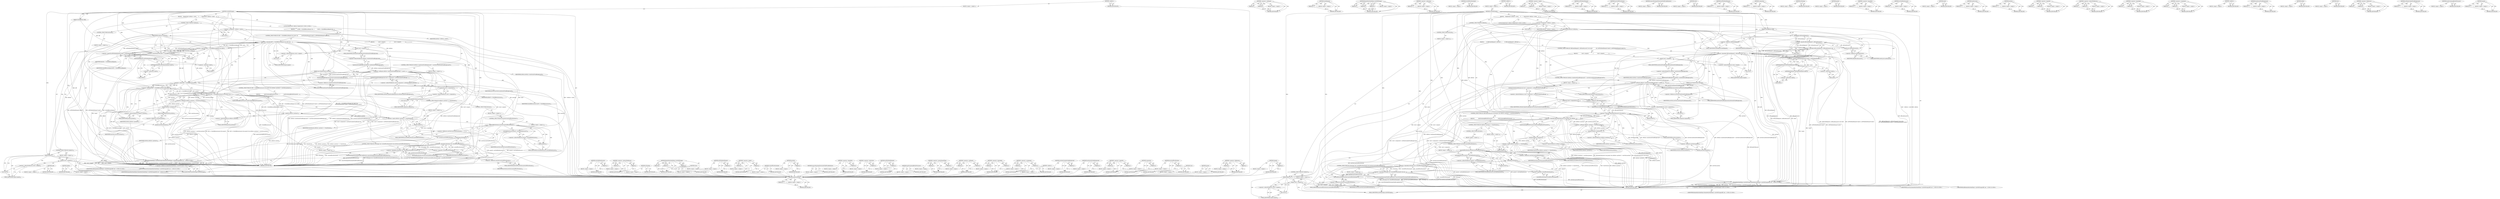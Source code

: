 digraph "repaint" {
vulnerable_220 [label=<(METHOD,parent)>];
vulnerable_221 [label=<(BLOCK,&lt;empty&gt;,&lt;empty&gt;)>];
vulnerable_222 [label=<(METHOD_RETURN,ANY)>];
vulnerable_202 [label=<(METHOD,&lt;operator&gt;.fieldAccess)>];
vulnerable_203 [label=<(PARAM,p1)>];
vulnerable_204 [label=<(PARAM,p2)>];
vulnerable_205 [label=<(BLOCK,&lt;empty&gt;,&lt;empty&gt;)>];
vulnerable_206 [label=<(METHOD_RETURN,ANY)>];
vulnerable_161 [label=<(METHOD,node)>];
vulnerable_162 [label=<(BLOCK,&lt;empty&gt;,&lt;empty&gt;)>];
vulnerable_163 [label=<(METHOD_RETURN,ANY)>];
vulnerable_181 [label=<(METHOD,repaint)>];
vulnerable_182 [label=<(PARAM,p1)>];
vulnerable_183 [label=<(BLOCK,&lt;empty&gt;,&lt;empty&gt;)>];
vulnerable_184 [label=<(METHOD_RETURN,ANY)>];
vulnerable_251 [label=<(METHOD,isBody)>];
vulnerable_252 [label=<(BLOCK,&lt;empty&gt;,&lt;empty&gt;)>];
vulnerable_253 [label=<(METHOD_RETURN,ANY)>];
vulnerable_6 [label=<(METHOD,&lt;global&gt;)<SUB>1</SUB>>];
vulnerable_7 [label=<(BLOCK,&lt;empty&gt;,&lt;empty&gt;)<SUB>1</SUB>>];
vulnerable_8 [label=<(METHOD,styleWillChange)<SUB>1</SUB>>];
vulnerable_9 [label=<(PARAM,StyleDifference diff)<SUB>1</SUB>>];
vulnerable_10 [label=<(PARAM,const RenderStyle&amp; newStyle)<SUB>1</SUB>>];
vulnerable_11 [label=<(BLOCK,{
    RenderStyle* oldStyle = style();
     if ...,{
    RenderStyle* oldStyle = style();
     if ...)<SUB>2</SUB>>];
vulnerable_12 [label="<(LOCAL,RenderStyle* oldStyle: RenderStyle*)<SUB>3</SUB>>"];
vulnerable_13 [label=<(&lt;operator&gt;.assignment,* oldStyle = style())<SUB>3</SUB>>];
vulnerable_14 [label=<(IDENTIFIER,oldStyle,* oldStyle = style())<SUB>3</SUB>>];
vulnerable_15 [label=<(style,style())<SUB>3</SUB>>];
vulnerable_16 [label=<(CONTROL_STRUCTURE,IF,if (oldStyle))<SUB>4</SUB>>];
vulnerable_17 [label=<(IDENTIFIER,oldStyle,if (oldStyle))<SUB>4</SUB>>];
vulnerable_18 [label=<(BLOCK,{
        if (diff &gt;= StyleDifferenceRepaint &amp;&amp;...,{
        if (diff &gt;= StyleDifferenceRepaint &amp;&amp;...)<SUB>4</SUB>>];
vulnerable_19 [label=<(CONTROL_STRUCTURE,IF,if (diff &gt;= StyleDifferenceRepaint &amp;&amp; node() &amp;&amp;
            (isHTMLHtmlElement(*node()) || isHTMLBodyElement(*node()))))<SUB>5</SUB>>];
vulnerable_20 [label=<(&lt;operator&gt;.logicalAnd,diff &gt;= StyleDifferenceRepaint &amp;&amp; node() &amp;&amp;
   ...)<SUB>5</SUB>>];
vulnerable_21 [label=<(&lt;operator&gt;.logicalAnd,diff &gt;= StyleDifferenceRepaint &amp;&amp; node())<SUB>5</SUB>>];
vulnerable_22 [label=<(&lt;operator&gt;.greaterEqualsThan,diff &gt;= StyleDifferenceRepaint)<SUB>5</SUB>>];
vulnerable_23 [label=<(IDENTIFIER,diff,diff &gt;= StyleDifferenceRepaint)<SUB>5</SUB>>];
vulnerable_24 [label=<(IDENTIFIER,StyleDifferenceRepaint,diff &gt;= StyleDifferenceRepaint)<SUB>5</SUB>>];
vulnerable_25 [label=<(node,node())<SUB>5</SUB>>];
vulnerable_26 [label=<(&lt;operator&gt;.logicalOr,isHTMLHtmlElement(*node()) || isHTMLBodyElement...)<SUB>6</SUB>>];
vulnerable_27 [label=<(isHTMLHtmlElement,isHTMLHtmlElement(*node()))<SUB>6</SUB>>];
vulnerable_28 [label=<(&lt;operator&gt;.indirection,*node())<SUB>6</SUB>>];
vulnerable_29 [label=<(node,node())<SUB>6</SUB>>];
vulnerable_30 [label=<(isHTMLBodyElement,isHTMLBodyElement(*node()))<SUB>6</SUB>>];
vulnerable_31 [label=<(&lt;operator&gt;.indirection,*node())<SUB>6</SUB>>];
vulnerable_32 [label=<(node,node())<SUB>6</SUB>>];
vulnerable_33 [label=<(BLOCK,{
             view()-&gt;repaint();
 
           ...,{
             view()-&gt;repaint();
 
           ...)<SUB>6</SUB>>];
vulnerable_34 [label=<(repaint,view()-&gt;repaint())<SUB>7</SUB>>];
vulnerable_35 [label=<(&lt;operator&gt;.indirectFieldAccess,view()-&gt;repaint)<SUB>7</SUB>>];
vulnerable_36 [label=<(view,view())<SUB>7</SUB>>];
vulnerable_37 [label=<(FIELD_IDENTIFIER,repaint,repaint)<SUB>7</SUB>>];
vulnerable_38 [label=<(CONTROL_STRUCTURE,IF,if (oldStyle-&gt;hasEntirelyFixedBackground() != newStyle.hasEntirelyFixedBackground()))<SUB>9</SUB>>];
vulnerable_39 [label=<(&lt;operator&gt;.notEquals,oldStyle-&gt;hasEntirelyFixedBackground() != newSt...)<SUB>9</SUB>>];
vulnerable_40 [label=<(hasEntirelyFixedBackground,oldStyle-&gt;hasEntirelyFixedBackground())<SUB>9</SUB>>];
vulnerable_41 [label=<(&lt;operator&gt;.indirectFieldAccess,oldStyle-&gt;hasEntirelyFixedBackground)<SUB>9</SUB>>];
vulnerable_42 [label=<(IDENTIFIER,oldStyle,oldStyle-&gt;hasEntirelyFixedBackground())<SUB>9</SUB>>];
vulnerable_43 [label=<(FIELD_IDENTIFIER,hasEntirelyFixedBackground,hasEntirelyFixedBackground)<SUB>9</SUB>>];
vulnerable_44 [label=<(hasEntirelyFixedBackground,newStyle.hasEntirelyFixedBackground())<SUB>9</SUB>>];
vulnerable_45 [label=<(&lt;operator&gt;.fieldAccess,newStyle.hasEntirelyFixedBackground)<SUB>9</SUB>>];
vulnerable_46 [label=<(IDENTIFIER,newStyle,newStyle.hasEntirelyFixedBackground())<SUB>9</SUB>>];
vulnerable_47 [label=<(FIELD_IDENTIFIER,hasEntirelyFixedBackground,hasEntirelyFixedBackground)<SUB>9</SUB>>];
vulnerable_48 [label=<(BLOCK,&lt;empty&gt;,&lt;empty&gt;)<SUB>10</SUB>>];
vulnerable_49 [label=<(setNeedsUpdateFixedBackground,view()-&gt;compositor()-&gt;setNeedsUpdateFixedBackgr...)<SUB>10</SUB>>];
vulnerable_50 [label=<(&lt;operator&gt;.indirectFieldAccess,view()-&gt;compositor()-&gt;setNeedsUpdateFixedBackgr...)<SUB>10</SUB>>];
vulnerable_51 [label=<(compositor,view()-&gt;compositor())<SUB>10</SUB>>];
vulnerable_52 [label=<(&lt;operator&gt;.indirectFieldAccess,view()-&gt;compositor)<SUB>10</SUB>>];
vulnerable_53 [label=<(view,view())<SUB>10</SUB>>];
vulnerable_54 [label=<(FIELD_IDENTIFIER,compositor,compositor)<SUB>10</SUB>>];
vulnerable_55 [label=<(FIELD_IDENTIFIER,setNeedsUpdateFixedBackground,setNeedsUpdateFixedBackground)<SUB>10</SUB>>];
vulnerable_56 [label=<(CONTROL_STRUCTURE,IF,if (diff == StyleDifferenceLayout &amp;&amp; parent() &amp;&amp; oldStyle-&gt;position() != newStyle.position()))<SUB>13</SUB>>];
vulnerable_57 [label=<(&lt;operator&gt;.logicalAnd,diff == StyleDifferenceLayout &amp;&amp; parent() &amp;&amp; ol...)<SUB>13</SUB>>];
vulnerable_58 [label=<(&lt;operator&gt;.logicalAnd,diff == StyleDifferenceLayout &amp;&amp; parent())<SUB>13</SUB>>];
vulnerable_59 [label=<(&lt;operator&gt;.equals,diff == StyleDifferenceLayout)<SUB>13</SUB>>];
vulnerable_60 [label=<(IDENTIFIER,diff,diff == StyleDifferenceLayout)<SUB>13</SUB>>];
vulnerable_61 [label=<(IDENTIFIER,StyleDifferenceLayout,diff == StyleDifferenceLayout)<SUB>13</SUB>>];
vulnerable_62 [label=<(parent,parent())<SUB>13</SUB>>];
vulnerable_63 [label=<(&lt;operator&gt;.notEquals,oldStyle-&gt;position() != newStyle.position())<SUB>13</SUB>>];
vulnerable_64 [label=<(position,oldStyle-&gt;position())<SUB>13</SUB>>];
vulnerable_65 [label=<(&lt;operator&gt;.indirectFieldAccess,oldStyle-&gt;position)<SUB>13</SUB>>];
vulnerable_66 [label=<(IDENTIFIER,oldStyle,oldStyle-&gt;position())<SUB>13</SUB>>];
vulnerable_67 [label=<(FIELD_IDENTIFIER,position,position)<SUB>13</SUB>>];
vulnerable_68 [label=<(position,newStyle.position())<SUB>13</SUB>>];
vulnerable_69 [label=<(&lt;operator&gt;.fieldAccess,newStyle.position)<SUB>13</SUB>>];
vulnerable_70 [label=<(IDENTIFIER,newStyle,newStyle.position())<SUB>13</SUB>>];
vulnerable_71 [label=<(FIELD_IDENTIFIER,position,position)<SUB>13</SUB>>];
vulnerable_72 [label=<(BLOCK,{
             markContainingBlocksForLayout();...,{
             markContainingBlocksForLayout();...)<SUB>13</SUB>>];
vulnerable_73 [label=<(markContainingBlocksForLayout,markContainingBlocksForLayout())<SUB>14</SUB>>];
vulnerable_74 [label=<(CONTROL_STRUCTURE,IF,if (oldStyle-&gt;position() == StaticPosition))<SUB>15</SUB>>];
vulnerable_75 [label=<(&lt;operator&gt;.equals,oldStyle-&gt;position() == StaticPosition)<SUB>15</SUB>>];
vulnerable_76 [label=<(position,oldStyle-&gt;position())<SUB>15</SUB>>];
vulnerable_77 [label=<(&lt;operator&gt;.indirectFieldAccess,oldStyle-&gt;position)<SUB>15</SUB>>];
vulnerable_78 [label=<(IDENTIFIER,oldStyle,oldStyle-&gt;position())<SUB>15</SUB>>];
vulnerable_79 [label=<(FIELD_IDENTIFIER,position,position)<SUB>15</SUB>>];
vulnerable_80 [label=<(IDENTIFIER,StaticPosition,oldStyle-&gt;position() == StaticPosition)<SUB>15</SUB>>];
vulnerable_81 [label=<(BLOCK,&lt;empty&gt;,&lt;empty&gt;)<SUB>16</SUB>>];
vulnerable_82 [label=<(repaint,repaint())<SUB>16</SUB>>];
vulnerable_83 [label=<(CONTROL_STRUCTURE,ELSE,else)<SUB>17</SUB>>];
vulnerable_84 [label=<(BLOCK,&lt;empty&gt;,&lt;empty&gt;)<SUB>17</SUB>>];
vulnerable_85 [label=<(CONTROL_STRUCTURE,IF,if (newStyle.hasOutOfFlowPosition()))<SUB>17</SUB>>];
vulnerable_86 [label=<(hasOutOfFlowPosition,newStyle.hasOutOfFlowPosition())<SUB>17</SUB>>];
vulnerable_87 [label=<(&lt;operator&gt;.fieldAccess,newStyle.hasOutOfFlowPosition)<SUB>17</SUB>>];
vulnerable_88 [label=<(IDENTIFIER,newStyle,newStyle.hasOutOfFlowPosition())<SUB>17</SUB>>];
vulnerable_89 [label=<(FIELD_IDENTIFIER,hasOutOfFlowPosition,hasOutOfFlowPosition)<SUB>17</SUB>>];
vulnerable_90 [label=<(BLOCK,&lt;empty&gt;,&lt;empty&gt;)<SUB>18</SUB>>];
vulnerable_91 [label=<(setChildNeedsLayout,parent()-&gt;setChildNeedsLayout())<SUB>18</SUB>>];
vulnerable_92 [label=<(&lt;operator&gt;.indirectFieldAccess,parent()-&gt;setChildNeedsLayout)<SUB>18</SUB>>];
vulnerable_93 [label=<(parent,parent())<SUB>18</SUB>>];
vulnerable_94 [label=<(FIELD_IDENTIFIER,setChildNeedsLayout,setChildNeedsLayout)<SUB>18</SUB>>];
vulnerable_95 [label=<(CONTROL_STRUCTURE,IF,if (isFloating() &amp;&amp; !isOutOfFlowPositioned() &amp;&amp; newStyle.hasOutOfFlowPosition()))<SUB>19</SUB>>];
vulnerable_96 [label=<(&lt;operator&gt;.logicalAnd,isFloating() &amp;&amp; !isOutOfFlowPositioned() &amp;&amp; new...)<SUB>19</SUB>>];
vulnerable_97 [label=<(&lt;operator&gt;.logicalAnd,isFloating() &amp;&amp; !isOutOfFlowPositioned())<SUB>19</SUB>>];
vulnerable_98 [label=<(isFloating,isFloating())<SUB>19</SUB>>];
vulnerable_99 [label=<(&lt;operator&gt;.logicalNot,!isOutOfFlowPositioned())<SUB>19</SUB>>];
vulnerable_100 [label=<(isOutOfFlowPositioned,isOutOfFlowPositioned())<SUB>19</SUB>>];
vulnerable_101 [label=<(hasOutOfFlowPosition,newStyle.hasOutOfFlowPosition())<SUB>19</SUB>>];
vulnerable_102 [label=<(&lt;operator&gt;.fieldAccess,newStyle.hasOutOfFlowPosition)<SUB>19</SUB>>];
vulnerable_103 [label=<(IDENTIFIER,newStyle,newStyle.hasOutOfFlowPosition())<SUB>19</SUB>>];
vulnerable_104 [label=<(FIELD_IDENTIFIER,hasOutOfFlowPosition,hasOutOfFlowPosition)<SUB>19</SUB>>];
vulnerable_105 [label=<(BLOCK,&lt;empty&gt;,&lt;empty&gt;)<SUB>20</SUB>>];
vulnerable_106 [label=<(removeFloatingOrPositionedChildFromBlockLists,removeFloatingOrPositionedChildFromBlockLists())<SUB>20</SUB>>];
vulnerable_107 [label=<(CONTROL_STRUCTURE,ELSE,else)<SUB>22</SUB>>];
vulnerable_108 [label=<(BLOCK,&lt;empty&gt;,&lt;empty&gt;)<SUB>22</SUB>>];
vulnerable_109 [label=<(CONTROL_STRUCTURE,IF,if (isBody()))<SUB>22</SUB>>];
vulnerable_110 [label=<(isBody,isBody())<SUB>22</SUB>>];
vulnerable_111 [label=<(BLOCK,&lt;empty&gt;,&lt;empty&gt;)<SUB>23</SUB>>];
vulnerable_112 [label=<(repaint,view()-&gt;repaint())<SUB>23</SUB>>];
vulnerable_113 [label=<(&lt;operator&gt;.indirectFieldAccess,view()-&gt;repaint)<SUB>23</SUB>>];
vulnerable_114 [label=<(view,view())<SUB>23</SUB>>];
vulnerable_115 [label=<(FIELD_IDENTIFIER,repaint,repaint)<SUB>23</SUB>>];
vulnerable_116 [label="<(RenderBoxModelObject.styleWillChange,RenderBoxModelObject::styleWillChange(diff, new...)<SUB>25</SUB>>"];
vulnerable_117 [label="<(&lt;operator&gt;.fieldAccess,RenderBoxModelObject::styleWillChange)<SUB>25</SUB>>"];
vulnerable_118 [label="<(IDENTIFIER,RenderBoxModelObject,RenderBoxModelObject::styleWillChange(diff, new...)<SUB>25</SUB>>"];
vulnerable_119 [label=<(FIELD_IDENTIFIER,styleWillChange,styleWillChange)<SUB>25</SUB>>];
vulnerable_120 [label="<(IDENTIFIER,diff,RenderBoxModelObject::styleWillChange(diff, new...)<SUB>25</SUB>>"];
vulnerable_121 [label="<(IDENTIFIER,newStyle,RenderBoxModelObject::styleWillChange(diff, new...)<SUB>25</SUB>>"];
vulnerable_122 [label=<(METHOD_RETURN,void)<SUB>1</SUB>>];
vulnerable_124 [label=<(METHOD_RETURN,ANY)<SUB>1</SUB>>];
vulnerable_234 [label=<(METHOD,setChildNeedsLayout)>];
vulnerable_235 [label=<(PARAM,p1)>];
vulnerable_236 [label=<(BLOCK,&lt;empty&gt;,&lt;empty&gt;)>];
vulnerable_237 [label=<(METHOD_RETURN,ANY)>];
vulnerable_185 [label=<(METHOD,&lt;operator&gt;.indirectFieldAccess)>];
vulnerable_186 [label=<(PARAM,p1)>];
vulnerable_187 [label=<(PARAM,p2)>];
vulnerable_188 [label=<(BLOCK,&lt;empty&gt;,&lt;empty&gt;)>];
vulnerable_189 [label=<(METHOD_RETURN,ANY)>];
vulnerable_238 [label=<(METHOD,isFloating)>];
vulnerable_239 [label=<(BLOCK,&lt;empty&gt;,&lt;empty&gt;)>];
vulnerable_240 [label=<(METHOD_RETURN,ANY)>];
vulnerable_254 [label=<(METHOD,RenderBoxModelObject.styleWillChange)>];
vulnerable_255 [label=<(PARAM,p1)>];
vulnerable_256 [label=<(PARAM,p2)>];
vulnerable_257 [label=<(PARAM,p3)>];
vulnerable_258 [label=<(BLOCK,&lt;empty&gt;,&lt;empty&gt;)>];
vulnerable_259 [label=<(METHOD_RETURN,ANY)>];
vulnerable_148 [label=<(METHOD,style)>];
vulnerable_149 [label=<(BLOCK,&lt;empty&gt;,&lt;empty&gt;)>];
vulnerable_150 [label=<(METHOD_RETURN,ANY)>];
vulnerable_177 [label=<(METHOD,isHTMLBodyElement)>];
vulnerable_178 [label=<(PARAM,p1)>];
vulnerable_179 [label=<(BLOCK,&lt;empty&gt;,&lt;empty&gt;)>];
vulnerable_180 [label=<(METHOD_RETURN,ANY)>];
vulnerable_215 [label=<(METHOD,&lt;operator&gt;.equals)>];
vulnerable_216 [label=<(PARAM,p1)>];
vulnerable_217 [label=<(PARAM,p2)>];
vulnerable_218 [label=<(BLOCK,&lt;empty&gt;,&lt;empty&gt;)>];
vulnerable_219 [label=<(METHOD_RETURN,ANY)>];
vulnerable_245 [label=<(METHOD,isOutOfFlowPositioned)>];
vulnerable_246 [label=<(BLOCK,&lt;empty&gt;,&lt;empty&gt;)>];
vulnerable_247 [label=<(METHOD_RETURN,ANY)>];
vulnerable_223 [label=<(METHOD,position)>];
vulnerable_224 [label=<(PARAM,p1)>];
vulnerable_225 [label=<(BLOCK,&lt;empty&gt;,&lt;empty&gt;)>];
vulnerable_226 [label=<(METHOD_RETURN,ANY)>];
vulnerable_248 [label=<(METHOD,removeFloatingOrPositionedChildFromBlockLists)>];
vulnerable_249 [label=<(BLOCK,&lt;empty&gt;,&lt;empty&gt;)>];
vulnerable_250 [label=<(METHOD_RETURN,ANY)>];
vulnerable_241 [label=<(METHOD,&lt;operator&gt;.logicalNot)>];
vulnerable_242 [label=<(PARAM,p1)>];
vulnerable_243 [label=<(BLOCK,&lt;empty&gt;,&lt;empty&gt;)>];
vulnerable_244 [label=<(METHOD_RETURN,ANY)>];
vulnerable_173 [label=<(METHOD,&lt;operator&gt;.indirection)>];
vulnerable_174 [label=<(PARAM,p1)>];
vulnerable_175 [label=<(BLOCK,&lt;empty&gt;,&lt;empty&gt;)>];
vulnerable_176 [label=<(METHOD_RETURN,ANY)>];
vulnerable_169 [label=<(METHOD,isHTMLHtmlElement)>];
vulnerable_170 [label=<(PARAM,p1)>];
vulnerable_171 [label=<(BLOCK,&lt;empty&gt;,&lt;empty&gt;)>];
vulnerable_172 [label=<(METHOD_RETURN,ANY)>];
vulnerable_227 [label=<(METHOD,markContainingBlocksForLayout)>];
vulnerable_228 [label=<(BLOCK,&lt;empty&gt;,&lt;empty&gt;)>];
vulnerable_229 [label=<(METHOD_RETURN,ANY)>];
vulnerable_156 [label=<(METHOD,&lt;operator&gt;.greaterEqualsThan)>];
vulnerable_157 [label=<(PARAM,p1)>];
vulnerable_158 [label=<(PARAM,p2)>];
vulnerable_159 [label=<(BLOCK,&lt;empty&gt;,&lt;empty&gt;)>];
vulnerable_160 [label=<(METHOD_RETURN,ANY)>];
vulnerable_193 [label=<(METHOD,&lt;operator&gt;.notEquals)>];
vulnerable_194 [label=<(PARAM,p1)>];
vulnerable_195 [label=<(PARAM,p2)>];
vulnerable_196 [label=<(BLOCK,&lt;empty&gt;,&lt;empty&gt;)>];
vulnerable_197 [label=<(METHOD_RETURN,ANY)>];
vulnerable_151 [label=<(METHOD,&lt;operator&gt;.logicalAnd)>];
vulnerable_152 [label=<(PARAM,p1)>];
vulnerable_153 [label=<(PARAM,p2)>];
vulnerable_154 [label=<(BLOCK,&lt;empty&gt;,&lt;empty&gt;)>];
vulnerable_155 [label=<(METHOD_RETURN,ANY)>];
vulnerable_143 [label=<(METHOD,&lt;operator&gt;.assignment)>];
vulnerable_144 [label=<(PARAM,p1)>];
vulnerable_145 [label=<(PARAM,p2)>];
vulnerable_146 [label=<(BLOCK,&lt;empty&gt;,&lt;empty&gt;)>];
vulnerable_147 [label=<(METHOD_RETURN,ANY)>];
vulnerable_137 [label=<(METHOD,&lt;global&gt;)<SUB>1</SUB>>];
vulnerable_138 [label=<(BLOCK,&lt;empty&gt;,&lt;empty&gt;)>];
vulnerable_139 [label=<(METHOD_RETURN,ANY)>];
vulnerable_207 [label=<(METHOD,setNeedsUpdateFixedBackground)>];
vulnerable_208 [label=<(PARAM,p1)>];
vulnerable_209 [label=<(BLOCK,&lt;empty&gt;,&lt;empty&gt;)>];
vulnerable_210 [label=<(METHOD_RETURN,ANY)>];
vulnerable_198 [label=<(METHOD,hasEntirelyFixedBackground)>];
vulnerable_199 [label=<(PARAM,p1)>];
vulnerable_200 [label=<(BLOCK,&lt;empty&gt;,&lt;empty&gt;)>];
vulnerable_201 [label=<(METHOD_RETURN,ANY)>];
vulnerable_164 [label=<(METHOD,&lt;operator&gt;.logicalOr)>];
vulnerable_165 [label=<(PARAM,p1)>];
vulnerable_166 [label=<(PARAM,p2)>];
vulnerable_167 [label=<(BLOCK,&lt;empty&gt;,&lt;empty&gt;)>];
vulnerable_168 [label=<(METHOD_RETURN,ANY)>];
vulnerable_211 [label=<(METHOD,compositor)>];
vulnerable_212 [label=<(PARAM,p1)>];
vulnerable_213 [label=<(BLOCK,&lt;empty&gt;,&lt;empty&gt;)>];
vulnerable_214 [label=<(METHOD_RETURN,ANY)>];
vulnerable_230 [label=<(METHOD,hasOutOfFlowPosition)>];
vulnerable_231 [label=<(PARAM,p1)>];
vulnerable_232 [label=<(BLOCK,&lt;empty&gt;,&lt;empty&gt;)>];
vulnerable_233 [label=<(METHOD_RETURN,ANY)>];
vulnerable_190 [label=<(METHOD,view)>];
vulnerable_191 [label=<(BLOCK,&lt;empty&gt;,&lt;empty&gt;)>];
vulnerable_192 [label=<(METHOD_RETURN,ANY)>];
fixed_225 [label=<(METHOD,needsFullLayout)>];
fixed_226 [label=<(PARAM,p1)>];
fixed_227 [label=<(BLOCK,&lt;empty&gt;,&lt;empty&gt;)>];
fixed_228 [label=<(METHOD_RETURN,ANY)>];
fixed_208 [label=<(METHOD,&lt;operator&gt;.notEquals)>];
fixed_209 [label=<(PARAM,p1)>];
fixed_210 [label=<(PARAM,p2)>];
fixed_211 [label=<(BLOCK,&lt;empty&gt;,&lt;empty&gt;)>];
fixed_212 [label=<(METHOD_RETURN,ANY)>];
fixed_168 [label=<(METHOD,needsRepaint)>];
fixed_169 [label=<(PARAM,p1)>];
fixed_170 [label=<(BLOCK,&lt;empty&gt;,&lt;empty&gt;)>];
fixed_171 [label=<(METHOD_RETURN,ANY)>];
fixed_268 [label=<(METHOD,RenderBoxModelObject.styleWillChange)>];
fixed_269 [label=<(PARAM,p1)>];
fixed_270 [label=<(PARAM,p2)>];
fixed_271 [label=<(PARAM,p3)>];
fixed_272 [label=<(BLOCK,&lt;empty&gt;,&lt;empty&gt;)>];
fixed_273 [label=<(METHOD_RETURN,ANY)>];
fixed_188 [label=<(METHOD,&lt;operator&gt;.indirection)>];
fixed_189 [label=<(PARAM,p1)>];
fixed_190 [label=<(BLOCK,&lt;empty&gt;,&lt;empty&gt;)>];
fixed_191 [label=<(METHOD_RETURN,ANY)>];
fixed_259 [label=<(METHOD,isOutOfFlowPositioned)>];
fixed_260 [label=<(BLOCK,&lt;empty&gt;,&lt;empty&gt;)>];
fixed_261 [label=<(METHOD_RETURN,ANY)>];
fixed_6 [label=<(METHOD,&lt;global&gt;)<SUB>1</SUB>>];
fixed_7 [label=<(BLOCK,&lt;empty&gt;,&lt;empty&gt;)<SUB>1</SUB>>];
fixed_8 [label=<(METHOD,styleWillChange)<SUB>1</SUB>>];
fixed_9 [label=<(PARAM,StyleDifference diff)<SUB>1</SUB>>];
fixed_10 [label=<(PARAM,const RenderStyle&amp; newStyle)<SUB>1</SUB>>];
fixed_11 [label=<(BLOCK,{
    RenderStyle* oldStyle = style();
     if ...,{
    RenderStyle* oldStyle = style();
     if ...)<SUB>2</SUB>>];
fixed_12 [label="<(LOCAL,RenderStyle* oldStyle: RenderStyle*)<SUB>3</SUB>>"];
fixed_13 [label=<(&lt;operator&gt;.assignment,* oldStyle = style())<SUB>3</SUB>>];
fixed_14 [label=<(IDENTIFIER,oldStyle,* oldStyle = style())<SUB>3</SUB>>];
fixed_15 [label=<(style,style())<SUB>3</SUB>>];
fixed_16 [label=<(CONTROL_STRUCTURE,IF,if (oldStyle))<SUB>4</SUB>>];
fixed_17 [label=<(IDENTIFIER,oldStyle,if (oldStyle))<SUB>4</SUB>>];
fixed_18 [label=<(BLOCK,{
        if ((diff.needsRepaint() || diff.need...,{
        if ((diff.needsRepaint() || diff.need...)<SUB>4</SUB>>];
fixed_19 [label=<(CONTROL_STRUCTURE,IF,if ((diff.needsRepaint() || diff.needsLayout()) &amp;&amp; node()
            &amp;&amp; (isHTMLHtmlElement(*node()) || isHTMLBodyElement(*node()))))<SUB>5</SUB>>];
fixed_20 [label=<(&lt;operator&gt;.logicalAnd,(diff.needsRepaint() || diff.needsLayout()) &amp;&amp; ...)<SUB>5</SUB>>];
fixed_21 [label=<(&lt;operator&gt;.logicalAnd,(diff.needsRepaint() || diff.needsLayout()) &amp;&amp; ...)<SUB>5</SUB>>];
fixed_22 [label=<(&lt;operator&gt;.logicalOr,diff.needsRepaint() || diff.needsLayout())<SUB>5</SUB>>];
fixed_23 [label=<(needsRepaint,diff.needsRepaint())<SUB>5</SUB>>];
fixed_24 [label=<(&lt;operator&gt;.fieldAccess,diff.needsRepaint)<SUB>5</SUB>>];
fixed_25 [label=<(IDENTIFIER,diff,diff.needsRepaint())<SUB>5</SUB>>];
fixed_26 [label=<(FIELD_IDENTIFIER,needsRepaint,needsRepaint)<SUB>5</SUB>>];
fixed_27 [label=<(needsLayout,diff.needsLayout())<SUB>5</SUB>>];
fixed_28 [label=<(&lt;operator&gt;.fieldAccess,diff.needsLayout)<SUB>5</SUB>>];
fixed_29 [label=<(IDENTIFIER,diff,diff.needsLayout())<SUB>5</SUB>>];
fixed_30 [label=<(FIELD_IDENTIFIER,needsLayout,needsLayout)<SUB>5</SUB>>];
fixed_31 [label=<(node,node())<SUB>5</SUB>>];
fixed_32 [label=<(&lt;operator&gt;.logicalOr,isHTMLHtmlElement(*node()) || isHTMLBodyElement...)<SUB>6</SUB>>];
fixed_33 [label=<(isHTMLHtmlElement,isHTMLHtmlElement(*node()))<SUB>6</SUB>>];
fixed_34 [label=<(&lt;operator&gt;.indirection,*node())<SUB>6</SUB>>];
fixed_35 [label=<(node,node())<SUB>6</SUB>>];
fixed_36 [label=<(isHTMLBodyElement,isHTMLBodyElement(*node()))<SUB>6</SUB>>];
fixed_37 [label=<(&lt;operator&gt;.indirection,*node())<SUB>6</SUB>>];
fixed_38 [label=<(node,node())<SUB>6</SUB>>];
fixed_39 [label=<(BLOCK,{
             view()-&gt;repaint();
 
           ...,{
             view()-&gt;repaint();
 
           ...)<SUB>6</SUB>>];
fixed_40 [label=<(repaint,view()-&gt;repaint())<SUB>7</SUB>>];
fixed_41 [label=<(&lt;operator&gt;.indirectFieldAccess,view()-&gt;repaint)<SUB>7</SUB>>];
fixed_42 [label=<(view,view())<SUB>7</SUB>>];
fixed_43 [label=<(FIELD_IDENTIFIER,repaint,repaint)<SUB>7</SUB>>];
fixed_44 [label=<(CONTROL_STRUCTURE,IF,if (oldStyle-&gt;hasEntirelyFixedBackground() != newStyle.hasEntirelyFixedBackground()))<SUB>9</SUB>>];
fixed_45 [label=<(&lt;operator&gt;.notEquals,oldStyle-&gt;hasEntirelyFixedBackground() != newSt...)<SUB>9</SUB>>];
fixed_46 [label=<(hasEntirelyFixedBackground,oldStyle-&gt;hasEntirelyFixedBackground())<SUB>9</SUB>>];
fixed_47 [label=<(&lt;operator&gt;.indirectFieldAccess,oldStyle-&gt;hasEntirelyFixedBackground)<SUB>9</SUB>>];
fixed_48 [label=<(IDENTIFIER,oldStyle,oldStyle-&gt;hasEntirelyFixedBackground())<SUB>9</SUB>>];
fixed_49 [label=<(FIELD_IDENTIFIER,hasEntirelyFixedBackground,hasEntirelyFixedBackground)<SUB>9</SUB>>];
fixed_50 [label=<(hasEntirelyFixedBackground,newStyle.hasEntirelyFixedBackground())<SUB>9</SUB>>];
fixed_51 [label=<(&lt;operator&gt;.fieldAccess,newStyle.hasEntirelyFixedBackground)<SUB>9</SUB>>];
fixed_52 [label=<(IDENTIFIER,newStyle,newStyle.hasEntirelyFixedBackground())<SUB>9</SUB>>];
fixed_53 [label=<(FIELD_IDENTIFIER,hasEntirelyFixedBackground,hasEntirelyFixedBackground)<SUB>9</SUB>>];
fixed_54 [label=<(BLOCK,&lt;empty&gt;,&lt;empty&gt;)<SUB>10</SUB>>];
fixed_55 [label=<(setNeedsUpdateFixedBackground,view()-&gt;compositor()-&gt;setNeedsUpdateFixedBackgr...)<SUB>10</SUB>>];
fixed_56 [label=<(&lt;operator&gt;.indirectFieldAccess,view()-&gt;compositor()-&gt;setNeedsUpdateFixedBackgr...)<SUB>10</SUB>>];
fixed_57 [label=<(compositor,view()-&gt;compositor())<SUB>10</SUB>>];
fixed_58 [label=<(&lt;operator&gt;.indirectFieldAccess,view()-&gt;compositor)<SUB>10</SUB>>];
fixed_59 [label=<(view,view())<SUB>10</SUB>>];
fixed_60 [label=<(FIELD_IDENTIFIER,compositor,compositor)<SUB>10</SUB>>];
fixed_61 [label=<(FIELD_IDENTIFIER,setNeedsUpdateFixedBackground,setNeedsUpdateFixedBackground)<SUB>10</SUB>>];
fixed_62 [label=<(CONTROL_STRUCTURE,IF,if (diff.needsFullLayout() &amp;&amp; parent() &amp;&amp; oldStyle-&gt;position() != newStyle.position()))<SUB>13</SUB>>];
fixed_63 [label=<(&lt;operator&gt;.logicalAnd,diff.needsFullLayout() &amp;&amp; parent() &amp;&amp; oldStyle-...)<SUB>13</SUB>>];
fixed_64 [label=<(&lt;operator&gt;.logicalAnd,diff.needsFullLayout() &amp;&amp; parent())<SUB>13</SUB>>];
fixed_65 [label=<(needsFullLayout,diff.needsFullLayout())<SUB>13</SUB>>];
fixed_66 [label=<(&lt;operator&gt;.fieldAccess,diff.needsFullLayout)<SUB>13</SUB>>];
fixed_67 [label=<(IDENTIFIER,diff,diff.needsFullLayout())<SUB>13</SUB>>];
fixed_68 [label=<(FIELD_IDENTIFIER,needsFullLayout,needsFullLayout)<SUB>13</SUB>>];
fixed_69 [label=<(parent,parent())<SUB>13</SUB>>];
fixed_70 [label=<(&lt;operator&gt;.notEquals,oldStyle-&gt;position() != newStyle.position())<SUB>13</SUB>>];
fixed_71 [label=<(position,oldStyle-&gt;position())<SUB>13</SUB>>];
fixed_72 [label=<(&lt;operator&gt;.indirectFieldAccess,oldStyle-&gt;position)<SUB>13</SUB>>];
fixed_73 [label=<(IDENTIFIER,oldStyle,oldStyle-&gt;position())<SUB>13</SUB>>];
fixed_74 [label=<(FIELD_IDENTIFIER,position,position)<SUB>13</SUB>>];
fixed_75 [label=<(position,newStyle.position())<SUB>13</SUB>>];
fixed_76 [label=<(&lt;operator&gt;.fieldAccess,newStyle.position)<SUB>13</SUB>>];
fixed_77 [label=<(IDENTIFIER,newStyle,newStyle.position())<SUB>13</SUB>>];
fixed_78 [label=<(FIELD_IDENTIFIER,position,position)<SUB>13</SUB>>];
fixed_79 [label=<(BLOCK,{
             markContainingBlocksForLayout();...,{
             markContainingBlocksForLayout();...)<SUB>13</SUB>>];
fixed_80 [label=<(markContainingBlocksForLayout,markContainingBlocksForLayout())<SUB>14</SUB>>];
fixed_81 [label=<(CONTROL_STRUCTURE,IF,if (oldStyle-&gt;position() == StaticPosition))<SUB>15</SUB>>];
fixed_82 [label=<(&lt;operator&gt;.equals,oldStyle-&gt;position() == StaticPosition)<SUB>15</SUB>>];
fixed_83 [label=<(position,oldStyle-&gt;position())<SUB>15</SUB>>];
fixed_84 [label=<(&lt;operator&gt;.indirectFieldAccess,oldStyle-&gt;position)<SUB>15</SUB>>];
fixed_85 [label=<(IDENTIFIER,oldStyle,oldStyle-&gt;position())<SUB>15</SUB>>];
fixed_86 [label=<(FIELD_IDENTIFIER,position,position)<SUB>15</SUB>>];
fixed_87 [label=<(IDENTIFIER,StaticPosition,oldStyle-&gt;position() == StaticPosition)<SUB>15</SUB>>];
fixed_88 [label=<(BLOCK,&lt;empty&gt;,&lt;empty&gt;)<SUB>16</SUB>>];
fixed_89 [label=<(repaint,repaint())<SUB>16</SUB>>];
fixed_90 [label=<(CONTROL_STRUCTURE,ELSE,else)<SUB>17</SUB>>];
fixed_91 [label=<(BLOCK,&lt;empty&gt;,&lt;empty&gt;)<SUB>17</SUB>>];
fixed_92 [label=<(CONTROL_STRUCTURE,IF,if (newStyle.hasOutOfFlowPosition()))<SUB>17</SUB>>];
fixed_93 [label=<(hasOutOfFlowPosition,newStyle.hasOutOfFlowPosition())<SUB>17</SUB>>];
fixed_94 [label=<(&lt;operator&gt;.fieldAccess,newStyle.hasOutOfFlowPosition)<SUB>17</SUB>>];
fixed_95 [label=<(IDENTIFIER,newStyle,newStyle.hasOutOfFlowPosition())<SUB>17</SUB>>];
fixed_96 [label=<(FIELD_IDENTIFIER,hasOutOfFlowPosition,hasOutOfFlowPosition)<SUB>17</SUB>>];
fixed_97 [label=<(BLOCK,&lt;empty&gt;,&lt;empty&gt;)<SUB>18</SUB>>];
fixed_98 [label=<(setChildNeedsLayout,parent()-&gt;setChildNeedsLayout())<SUB>18</SUB>>];
fixed_99 [label=<(&lt;operator&gt;.indirectFieldAccess,parent()-&gt;setChildNeedsLayout)<SUB>18</SUB>>];
fixed_100 [label=<(parent,parent())<SUB>18</SUB>>];
fixed_101 [label=<(FIELD_IDENTIFIER,setChildNeedsLayout,setChildNeedsLayout)<SUB>18</SUB>>];
fixed_102 [label=<(CONTROL_STRUCTURE,IF,if (isFloating() &amp;&amp; !isOutOfFlowPositioned() &amp;&amp; newStyle.hasOutOfFlowPosition()))<SUB>19</SUB>>];
fixed_103 [label=<(&lt;operator&gt;.logicalAnd,isFloating() &amp;&amp; !isOutOfFlowPositioned() &amp;&amp; new...)<SUB>19</SUB>>];
fixed_104 [label=<(&lt;operator&gt;.logicalAnd,isFloating() &amp;&amp; !isOutOfFlowPositioned())<SUB>19</SUB>>];
fixed_105 [label=<(isFloating,isFloating())<SUB>19</SUB>>];
fixed_106 [label=<(&lt;operator&gt;.logicalNot,!isOutOfFlowPositioned())<SUB>19</SUB>>];
fixed_107 [label=<(isOutOfFlowPositioned,isOutOfFlowPositioned())<SUB>19</SUB>>];
fixed_108 [label=<(hasOutOfFlowPosition,newStyle.hasOutOfFlowPosition())<SUB>19</SUB>>];
fixed_109 [label=<(&lt;operator&gt;.fieldAccess,newStyle.hasOutOfFlowPosition)<SUB>19</SUB>>];
fixed_110 [label=<(IDENTIFIER,newStyle,newStyle.hasOutOfFlowPosition())<SUB>19</SUB>>];
fixed_111 [label=<(FIELD_IDENTIFIER,hasOutOfFlowPosition,hasOutOfFlowPosition)<SUB>19</SUB>>];
fixed_112 [label=<(BLOCK,&lt;empty&gt;,&lt;empty&gt;)<SUB>20</SUB>>];
fixed_113 [label=<(removeFloatingOrPositionedChildFromBlockLists,removeFloatingOrPositionedChildFromBlockLists())<SUB>20</SUB>>];
fixed_114 [label=<(CONTROL_STRUCTURE,ELSE,else)<SUB>22</SUB>>];
fixed_115 [label=<(BLOCK,&lt;empty&gt;,&lt;empty&gt;)<SUB>22</SUB>>];
fixed_116 [label=<(CONTROL_STRUCTURE,IF,if (isBody()))<SUB>22</SUB>>];
fixed_117 [label=<(isBody,isBody())<SUB>22</SUB>>];
fixed_118 [label=<(BLOCK,&lt;empty&gt;,&lt;empty&gt;)<SUB>23</SUB>>];
fixed_119 [label=<(repaint,view()-&gt;repaint())<SUB>23</SUB>>];
fixed_120 [label=<(&lt;operator&gt;.indirectFieldAccess,view()-&gt;repaint)<SUB>23</SUB>>];
fixed_121 [label=<(view,view())<SUB>23</SUB>>];
fixed_122 [label=<(FIELD_IDENTIFIER,repaint,repaint)<SUB>23</SUB>>];
fixed_123 [label="<(RenderBoxModelObject.styleWillChange,RenderBoxModelObject::styleWillChange(diff, new...)<SUB>25</SUB>>"];
fixed_124 [label="<(&lt;operator&gt;.fieldAccess,RenderBoxModelObject::styleWillChange)<SUB>25</SUB>>"];
fixed_125 [label="<(IDENTIFIER,RenderBoxModelObject,RenderBoxModelObject::styleWillChange(diff, new...)<SUB>25</SUB>>"];
fixed_126 [label=<(FIELD_IDENTIFIER,styleWillChange,styleWillChange)<SUB>25</SUB>>];
fixed_127 [label="<(IDENTIFIER,diff,RenderBoxModelObject::styleWillChange(diff, new...)<SUB>25</SUB>>"];
fixed_128 [label="<(IDENTIFIER,newStyle,RenderBoxModelObject::styleWillChange(diff, new...)<SUB>25</SUB>>"];
fixed_129 [label=<(METHOD_RETURN,void)<SUB>1</SUB>>];
fixed_131 [label=<(METHOD_RETURN,ANY)<SUB>1</SUB>>];
fixed_239 [label=<(METHOD,&lt;operator&gt;.equals)>];
fixed_240 [label=<(PARAM,p1)>];
fixed_241 [label=<(PARAM,p2)>];
fixed_242 [label=<(BLOCK,&lt;empty&gt;,&lt;empty&gt;)>];
fixed_243 [label=<(METHOD_RETURN,ANY)>];
fixed_192 [label=<(METHOD,isHTMLBodyElement)>];
fixed_193 [label=<(PARAM,p1)>];
fixed_194 [label=<(BLOCK,&lt;empty&gt;,&lt;empty&gt;)>];
fixed_195 [label=<(METHOD_RETURN,ANY)>];
fixed_244 [label=<(METHOD,hasOutOfFlowPosition)>];
fixed_245 [label=<(PARAM,p1)>];
fixed_246 [label=<(BLOCK,&lt;empty&gt;,&lt;empty&gt;)>];
fixed_247 [label=<(METHOD_RETURN,ANY)>];
fixed_262 [label=<(METHOD,removeFloatingOrPositionedChildFromBlockLists)>];
fixed_263 [label=<(BLOCK,&lt;empty&gt;,&lt;empty&gt;)>];
fixed_264 [label=<(METHOD_RETURN,ANY)>];
fixed_155 [label=<(METHOD,style)>];
fixed_156 [label=<(BLOCK,&lt;empty&gt;,&lt;empty&gt;)>];
fixed_157 [label=<(METHOD_RETURN,ANY)>];
fixed_184 [label=<(METHOD,isHTMLHtmlElement)>];
fixed_185 [label=<(PARAM,p1)>];
fixed_186 [label=<(BLOCK,&lt;empty&gt;,&lt;empty&gt;)>];
fixed_187 [label=<(METHOD_RETURN,ANY)>];
fixed_221 [label=<(METHOD,compositor)>];
fixed_222 [label=<(PARAM,p1)>];
fixed_223 [label=<(BLOCK,&lt;empty&gt;,&lt;empty&gt;)>];
fixed_224 [label=<(METHOD_RETURN,ANY)>];
fixed_252 [label=<(METHOD,isFloating)>];
fixed_253 [label=<(BLOCK,&lt;empty&gt;,&lt;empty&gt;)>];
fixed_254 [label=<(METHOD_RETURN,ANY)>];
fixed_229 [label=<(METHOD,parent)>];
fixed_230 [label=<(BLOCK,&lt;empty&gt;,&lt;empty&gt;)>];
fixed_231 [label=<(METHOD_RETURN,ANY)>];
fixed_255 [label=<(METHOD,&lt;operator&gt;.logicalNot)>];
fixed_256 [label=<(PARAM,p1)>];
fixed_257 [label=<(BLOCK,&lt;empty&gt;,&lt;empty&gt;)>];
fixed_258 [label=<(METHOD_RETURN,ANY)>];
fixed_248 [label=<(METHOD,setChildNeedsLayout)>];
fixed_249 [label=<(PARAM,p1)>];
fixed_250 [label=<(BLOCK,&lt;empty&gt;,&lt;empty&gt;)>];
fixed_251 [label=<(METHOD_RETURN,ANY)>];
fixed_181 [label=<(METHOD,node)>];
fixed_182 [label=<(BLOCK,&lt;empty&gt;,&lt;empty&gt;)>];
fixed_183 [label=<(METHOD_RETURN,ANY)>];
fixed_177 [label=<(METHOD,needsLayout)>];
fixed_178 [label=<(PARAM,p1)>];
fixed_179 [label=<(BLOCK,&lt;empty&gt;,&lt;empty&gt;)>];
fixed_180 [label=<(METHOD_RETURN,ANY)>];
fixed_232 [label=<(METHOD,position)>];
fixed_233 [label=<(PARAM,p1)>];
fixed_234 [label=<(BLOCK,&lt;empty&gt;,&lt;empty&gt;)>];
fixed_235 [label=<(METHOD_RETURN,ANY)>];
fixed_163 [label=<(METHOD,&lt;operator&gt;.logicalOr)>];
fixed_164 [label=<(PARAM,p1)>];
fixed_165 [label=<(PARAM,p2)>];
fixed_166 [label=<(BLOCK,&lt;empty&gt;,&lt;empty&gt;)>];
fixed_167 [label=<(METHOD_RETURN,ANY)>];
fixed_200 [label=<(METHOD,&lt;operator&gt;.indirectFieldAccess)>];
fixed_201 [label=<(PARAM,p1)>];
fixed_202 [label=<(PARAM,p2)>];
fixed_203 [label=<(BLOCK,&lt;empty&gt;,&lt;empty&gt;)>];
fixed_204 [label=<(METHOD_RETURN,ANY)>];
fixed_158 [label=<(METHOD,&lt;operator&gt;.logicalAnd)>];
fixed_159 [label=<(PARAM,p1)>];
fixed_160 [label=<(PARAM,p2)>];
fixed_161 [label=<(BLOCK,&lt;empty&gt;,&lt;empty&gt;)>];
fixed_162 [label=<(METHOD_RETURN,ANY)>];
fixed_150 [label=<(METHOD,&lt;operator&gt;.assignment)>];
fixed_151 [label=<(PARAM,p1)>];
fixed_152 [label=<(PARAM,p2)>];
fixed_153 [label=<(BLOCK,&lt;empty&gt;,&lt;empty&gt;)>];
fixed_154 [label=<(METHOD_RETURN,ANY)>];
fixed_144 [label=<(METHOD,&lt;global&gt;)<SUB>1</SUB>>];
fixed_145 [label=<(BLOCK,&lt;empty&gt;,&lt;empty&gt;)>];
fixed_146 [label=<(METHOD_RETURN,ANY)>];
fixed_213 [label=<(METHOD,hasEntirelyFixedBackground)>];
fixed_214 [label=<(PARAM,p1)>];
fixed_215 [label=<(BLOCK,&lt;empty&gt;,&lt;empty&gt;)>];
fixed_216 [label=<(METHOD_RETURN,ANY)>];
fixed_265 [label=<(METHOD,isBody)>];
fixed_266 [label=<(BLOCK,&lt;empty&gt;,&lt;empty&gt;)>];
fixed_267 [label=<(METHOD_RETURN,ANY)>];
fixed_205 [label=<(METHOD,view)>];
fixed_206 [label=<(BLOCK,&lt;empty&gt;,&lt;empty&gt;)>];
fixed_207 [label=<(METHOD_RETURN,ANY)>];
fixed_172 [label=<(METHOD,&lt;operator&gt;.fieldAccess)>];
fixed_173 [label=<(PARAM,p1)>];
fixed_174 [label=<(PARAM,p2)>];
fixed_175 [label=<(BLOCK,&lt;empty&gt;,&lt;empty&gt;)>];
fixed_176 [label=<(METHOD_RETURN,ANY)>];
fixed_217 [label=<(METHOD,setNeedsUpdateFixedBackground)>];
fixed_218 [label=<(PARAM,p1)>];
fixed_219 [label=<(BLOCK,&lt;empty&gt;,&lt;empty&gt;)>];
fixed_220 [label=<(METHOD_RETURN,ANY)>];
fixed_236 [label=<(METHOD,markContainingBlocksForLayout)>];
fixed_237 [label=<(BLOCK,&lt;empty&gt;,&lt;empty&gt;)>];
fixed_238 [label=<(METHOD_RETURN,ANY)>];
fixed_196 [label=<(METHOD,repaint)>];
fixed_197 [label=<(PARAM,p1)>];
fixed_198 [label=<(BLOCK,&lt;empty&gt;,&lt;empty&gt;)>];
fixed_199 [label=<(METHOD_RETURN,ANY)>];
vulnerable_220 -> vulnerable_221  [key=0, label="AST: "];
vulnerable_220 -> vulnerable_222  [key=0, label="AST: "];
vulnerable_220 -> vulnerable_222  [key=1, label="CFG: "];
vulnerable_221 -> fixed_225  [key=0];
vulnerable_222 -> fixed_225  [key=0];
vulnerable_202 -> vulnerable_203  [key=0, label="AST: "];
vulnerable_202 -> vulnerable_203  [key=1, label="DDG: "];
vulnerable_202 -> vulnerable_205  [key=0, label="AST: "];
vulnerable_202 -> vulnerable_204  [key=0, label="AST: "];
vulnerable_202 -> vulnerable_204  [key=1, label="DDG: "];
vulnerable_202 -> vulnerable_206  [key=0, label="AST: "];
vulnerable_202 -> vulnerable_206  [key=1, label="CFG: "];
vulnerable_203 -> vulnerable_206  [key=0, label="DDG: p1"];
vulnerable_204 -> vulnerable_206  [key=0, label="DDG: p2"];
vulnerable_205 -> fixed_225  [key=0];
vulnerable_206 -> fixed_225  [key=0];
vulnerable_161 -> vulnerable_162  [key=0, label="AST: "];
vulnerable_161 -> vulnerable_163  [key=0, label="AST: "];
vulnerable_161 -> vulnerable_163  [key=1, label="CFG: "];
vulnerable_162 -> fixed_225  [key=0];
vulnerable_163 -> fixed_225  [key=0];
vulnerable_181 -> vulnerable_182  [key=0, label="AST: "];
vulnerable_181 -> vulnerable_182  [key=1, label="DDG: "];
vulnerable_181 -> vulnerable_183  [key=0, label="AST: "];
vulnerable_181 -> vulnerable_184  [key=0, label="AST: "];
vulnerable_181 -> vulnerable_184  [key=1, label="CFG: "];
vulnerable_182 -> vulnerable_184  [key=0, label="DDG: p1"];
vulnerable_183 -> fixed_225  [key=0];
vulnerable_184 -> fixed_225  [key=0];
vulnerable_251 -> vulnerable_252  [key=0, label="AST: "];
vulnerable_251 -> vulnerable_253  [key=0, label="AST: "];
vulnerable_251 -> vulnerable_253  [key=1, label="CFG: "];
vulnerable_252 -> fixed_225  [key=0];
vulnerable_253 -> fixed_225  [key=0];
vulnerable_6 -> vulnerable_7  [key=0, label="AST: "];
vulnerable_6 -> vulnerable_124  [key=0, label="AST: "];
vulnerable_6 -> vulnerable_124  [key=1, label="CFG: "];
vulnerable_7 -> vulnerable_8  [key=0, label="AST: "];
vulnerable_8 -> vulnerable_9  [key=0, label="AST: "];
vulnerable_8 -> vulnerable_9  [key=1, label="DDG: "];
vulnerable_8 -> vulnerable_10  [key=0, label="AST: "];
vulnerable_8 -> vulnerable_10  [key=1, label="DDG: "];
vulnerable_8 -> vulnerable_11  [key=0, label="AST: "];
vulnerable_8 -> vulnerable_122  [key=0, label="AST: "];
vulnerable_8 -> vulnerable_15  [key=0, label="CFG: "];
vulnerable_8 -> vulnerable_13  [key=0, label="DDG: "];
vulnerable_8 -> vulnerable_17  [key=0, label="DDG: "];
vulnerable_8 -> vulnerable_116  [key=0, label="DDG: "];
vulnerable_8 -> vulnerable_73  [key=0, label="DDG: "];
vulnerable_8 -> vulnerable_110  [key=0, label="DDG: "];
vulnerable_8 -> vulnerable_21  [key=0, label="DDG: "];
vulnerable_8 -> vulnerable_58  [key=0, label="DDG: "];
vulnerable_8 -> vulnerable_22  [key=0, label="DDG: "];
vulnerable_8 -> vulnerable_59  [key=0, label="DDG: "];
vulnerable_8 -> vulnerable_75  [key=0, label="DDG: "];
vulnerable_8 -> vulnerable_82  [key=0, label="DDG: "];
vulnerable_8 -> vulnerable_106  [key=0, label="DDG: "];
vulnerable_8 -> vulnerable_97  [key=0, label="DDG: "];
vulnerable_8 -> vulnerable_99  [key=0, label="DDG: "];
vulnerable_9 -> vulnerable_116  [key=0, label="DDG: diff"];
vulnerable_9 -> vulnerable_22  [key=0, label="DDG: diff"];
vulnerable_10 -> vulnerable_116  [key=0, label="DDG: newStyle"];
vulnerable_10 -> vulnerable_68  [key=0, label="DDG: newStyle"];
vulnerable_10 -> vulnerable_44  [key=0, label="DDG: newStyle"];
vulnerable_10 -> vulnerable_101  [key=0, label="DDG: newStyle"];
vulnerable_10 -> vulnerable_86  [key=0, label="DDG: newStyle"];
vulnerable_11 -> vulnerable_12  [key=0, label="AST: "];
vulnerable_11 -> vulnerable_13  [key=0, label="AST: "];
vulnerable_11 -> vulnerable_16  [key=0, label="AST: "];
vulnerable_11 -> vulnerable_116  [key=0, label="AST: "];
vulnerable_12 -> fixed_225  [key=0];
vulnerable_13 -> vulnerable_14  [key=0, label="AST: "];
vulnerable_13 -> vulnerable_15  [key=0, label="AST: "];
vulnerable_13 -> vulnerable_17  [key=0, label="CFG: "];
vulnerable_13 -> vulnerable_122  [key=0, label="DDG: oldStyle"];
vulnerable_13 -> vulnerable_122  [key=1, label="DDG: style()"];
vulnerable_13 -> vulnerable_122  [key=2, label="DDG: * oldStyle = style()"];
vulnerable_13 -> vulnerable_64  [key=0, label="DDG: oldStyle"];
vulnerable_13 -> vulnerable_40  [key=0, label="DDG: oldStyle"];
vulnerable_13 -> vulnerable_76  [key=0, label="DDG: oldStyle"];
vulnerable_14 -> fixed_225  [key=0];
vulnerable_15 -> vulnerable_13  [key=0, label="CFG: "];
vulnerable_16 -> vulnerable_17  [key=0, label="AST: "];
vulnerable_16 -> vulnerable_18  [key=0, label="AST: "];
vulnerable_16 -> vulnerable_107  [key=0, label="AST: "];
vulnerable_17 -> vulnerable_110  [key=0, label="CFG: "];
vulnerable_17 -> vulnerable_110  [key=1, label="CDG: "];
vulnerable_17 -> vulnerable_22  [key=0, label="CFG: "];
vulnerable_17 -> vulnerable_22  [key=1, label="CDG: "];
vulnerable_17 -> vulnerable_21  [key=0, label="CDG: "];
vulnerable_17 -> vulnerable_57  [key=0, label="CDG: "];
vulnerable_17 -> vulnerable_20  [key=0, label="CDG: "];
vulnerable_17 -> vulnerable_59  [key=0, label="CDG: "];
vulnerable_17 -> vulnerable_58  [key=0, label="CDG: "];
vulnerable_18 -> vulnerable_19  [key=0, label="AST: "];
vulnerable_18 -> vulnerable_56  [key=0, label="AST: "];
vulnerable_19 -> vulnerable_20  [key=0, label="AST: "];
vulnerable_19 -> vulnerable_33  [key=0, label="AST: "];
vulnerable_20 -> vulnerable_21  [key=0, label="AST: "];
vulnerable_20 -> vulnerable_26  [key=0, label="AST: "];
vulnerable_20 -> vulnerable_36  [key=0, label="CFG: "];
vulnerable_20 -> vulnerable_36  [key=1, label="CDG: "];
vulnerable_20 -> vulnerable_59  [key=0, label="CFG: "];
vulnerable_20 -> vulnerable_122  [key=0, label="DDG: diff &gt;= StyleDifferenceRepaint &amp;&amp; node()"];
vulnerable_20 -> vulnerable_122  [key=1, label="DDG: isHTMLHtmlElement(*node()) || isHTMLBodyElement(*node())"];
vulnerable_20 -> vulnerable_122  [key=2, label="DDG: diff &gt;= StyleDifferenceRepaint &amp;&amp; node() &amp;&amp;
            (isHTMLHtmlElement(*node()) || isHTMLBodyElement(*node()))"];
vulnerable_20 -> vulnerable_47  [key=0, label="CDG: "];
vulnerable_20 -> vulnerable_34  [key=0, label="CDG: "];
vulnerable_20 -> vulnerable_37  [key=0, label="CDG: "];
vulnerable_20 -> vulnerable_45  [key=0, label="CDG: "];
vulnerable_20 -> vulnerable_40  [key=0, label="CDG: "];
vulnerable_20 -> vulnerable_44  [key=0, label="CDG: "];
vulnerable_20 -> vulnerable_35  [key=0, label="CDG: "];
vulnerable_20 -> vulnerable_43  [key=0, label="CDG: "];
vulnerable_20 -> vulnerable_41  [key=0, label="CDG: "];
vulnerable_20 -> vulnerable_39  [key=0, label="CDG: "];
vulnerable_21 -> vulnerable_22  [key=0, label="AST: "];
vulnerable_21 -> vulnerable_25  [key=0, label="AST: "];
vulnerable_21 -> vulnerable_29  [key=0, label="CFG: "];
vulnerable_21 -> vulnerable_29  [key=1, label="CDG: "];
vulnerable_21 -> vulnerable_20  [key=0, label="CFG: "];
vulnerable_21 -> vulnerable_20  [key=1, label="DDG: diff &gt;= StyleDifferenceRepaint"];
vulnerable_21 -> vulnerable_20  [key=2, label="DDG: node()"];
vulnerable_21 -> vulnerable_122  [key=0, label="DDG: diff &gt;= StyleDifferenceRepaint"];
vulnerable_21 -> vulnerable_122  [key=1, label="DDG: node()"];
vulnerable_21 -> vulnerable_26  [key=0, label="CDG: "];
vulnerable_21 -> vulnerable_28  [key=0, label="CDG: "];
vulnerable_21 -> vulnerable_27  [key=0, label="CDG: "];
vulnerable_22 -> vulnerable_23  [key=0, label="AST: "];
vulnerable_22 -> vulnerable_24  [key=0, label="AST: "];
vulnerable_22 -> vulnerable_25  [key=0, label="CFG: "];
vulnerable_22 -> vulnerable_25  [key=1, label="CDG: "];
vulnerable_22 -> vulnerable_21  [key=0, label="CFG: "];
vulnerable_22 -> vulnerable_21  [key=1, label="DDG: diff"];
vulnerable_22 -> vulnerable_21  [key=2, label="DDG: StyleDifferenceRepaint"];
vulnerable_22 -> vulnerable_122  [key=0, label="DDG: StyleDifferenceRepaint"];
vulnerable_22 -> vulnerable_59  [key=0, label="DDG: diff"];
vulnerable_23 -> fixed_225  [key=0];
vulnerable_24 -> fixed_225  [key=0];
vulnerable_25 -> vulnerable_21  [key=0, label="CFG: "];
vulnerable_26 -> vulnerable_27  [key=0, label="AST: "];
vulnerable_26 -> vulnerable_30  [key=0, label="AST: "];
vulnerable_26 -> vulnerable_20  [key=0, label="CFG: "];
vulnerable_26 -> vulnerable_20  [key=1, label="DDG: isHTMLHtmlElement(*node())"];
vulnerable_26 -> vulnerable_20  [key=2, label="DDG: isHTMLBodyElement(*node())"];
vulnerable_26 -> vulnerable_122  [key=0, label="DDG: isHTMLHtmlElement(*node())"];
vulnerable_26 -> vulnerable_122  [key=1, label="DDG: isHTMLBodyElement(*node())"];
vulnerable_27 -> vulnerable_28  [key=0, label="AST: "];
vulnerable_27 -> vulnerable_32  [key=0, label="CFG: "];
vulnerable_27 -> vulnerable_32  [key=1, label="CDG: "];
vulnerable_27 -> vulnerable_26  [key=0, label="CFG: "];
vulnerable_27 -> vulnerable_26  [key=1, label="DDG: *node()"];
vulnerable_27 -> vulnerable_122  [key=0, label="DDG: *node()"];
vulnerable_27 -> vulnerable_30  [key=0, label="CDG: "];
vulnerable_27 -> vulnerable_31  [key=0, label="CDG: "];
vulnerable_28 -> vulnerable_29  [key=0, label="AST: "];
vulnerable_28 -> vulnerable_27  [key=0, label="CFG: "];
vulnerable_29 -> vulnerable_28  [key=0, label="CFG: "];
vulnerable_30 -> vulnerable_31  [key=0, label="AST: "];
vulnerable_30 -> vulnerable_26  [key=0, label="CFG: "];
vulnerable_30 -> vulnerable_26  [key=1, label="DDG: *node()"];
vulnerable_30 -> vulnerable_122  [key=0, label="DDG: *node()"];
vulnerable_31 -> vulnerable_32  [key=0, label="AST: "];
vulnerable_31 -> vulnerable_30  [key=0, label="CFG: "];
vulnerable_32 -> vulnerable_31  [key=0, label="CFG: "];
vulnerable_33 -> vulnerable_34  [key=0, label="AST: "];
vulnerable_33 -> vulnerable_38  [key=0, label="AST: "];
vulnerable_34 -> vulnerable_35  [key=0, label="AST: "];
vulnerable_34 -> vulnerable_43  [key=0, label="CFG: "];
vulnerable_34 -> vulnerable_122  [key=0, label="DDG: view()-&gt;repaint"];
vulnerable_34 -> vulnerable_122  [key=1, label="DDG: view()-&gt;repaint()"];
vulnerable_35 -> vulnerable_36  [key=0, label="AST: "];
vulnerable_35 -> vulnerable_37  [key=0, label="AST: "];
vulnerable_35 -> vulnerable_34  [key=0, label="CFG: "];
vulnerable_36 -> vulnerable_37  [key=0, label="CFG: "];
vulnerable_37 -> vulnerable_35  [key=0, label="CFG: "];
vulnerable_38 -> vulnerable_39  [key=0, label="AST: "];
vulnerable_38 -> vulnerable_48  [key=0, label="AST: "];
vulnerable_39 -> vulnerable_40  [key=0, label="AST: "];
vulnerable_39 -> vulnerable_44  [key=0, label="AST: "];
vulnerable_39 -> vulnerable_53  [key=0, label="CFG: "];
vulnerable_39 -> vulnerable_53  [key=1, label="CDG: "];
vulnerable_39 -> vulnerable_59  [key=0, label="CFG: "];
vulnerable_39 -> vulnerable_122  [key=0, label="DDG: oldStyle-&gt;hasEntirelyFixedBackground()"];
vulnerable_39 -> vulnerable_122  [key=1, label="DDG: newStyle.hasEntirelyFixedBackground()"];
vulnerable_39 -> vulnerable_122  [key=2, label="DDG: oldStyle-&gt;hasEntirelyFixedBackground() != newStyle.hasEntirelyFixedBackground()"];
vulnerable_39 -> vulnerable_49  [key=0, label="CDG: "];
vulnerable_39 -> vulnerable_51  [key=0, label="CDG: "];
vulnerable_39 -> vulnerable_52  [key=0, label="CDG: "];
vulnerable_39 -> vulnerable_50  [key=0, label="CDG: "];
vulnerable_39 -> vulnerable_54  [key=0, label="CDG: "];
vulnerable_39 -> vulnerable_55  [key=0, label="CDG: "];
vulnerable_40 -> vulnerable_41  [key=0, label="AST: "];
vulnerable_40 -> vulnerable_47  [key=0, label="CFG: "];
vulnerable_40 -> vulnerable_122  [key=0, label="DDG: oldStyle-&gt;hasEntirelyFixedBackground"];
vulnerable_40 -> vulnerable_39  [key=0, label="DDG: oldStyle-&gt;hasEntirelyFixedBackground"];
vulnerable_41 -> vulnerable_42  [key=0, label="AST: "];
vulnerable_41 -> vulnerable_43  [key=0, label="AST: "];
vulnerable_41 -> vulnerable_40  [key=0, label="CFG: "];
vulnerable_42 -> fixed_225  [key=0];
vulnerable_43 -> vulnerable_41  [key=0, label="CFG: "];
vulnerable_44 -> vulnerable_45  [key=0, label="AST: "];
vulnerable_44 -> vulnerable_39  [key=0, label="CFG: "];
vulnerable_44 -> vulnerable_39  [key=1, label="DDG: newStyle.hasEntirelyFixedBackground"];
vulnerable_44 -> vulnerable_116  [key=0, label="DDG: newStyle.hasEntirelyFixedBackground"];
vulnerable_45 -> vulnerable_46  [key=0, label="AST: "];
vulnerable_45 -> vulnerable_47  [key=0, label="AST: "];
vulnerable_45 -> vulnerable_44  [key=0, label="CFG: "];
vulnerable_46 -> fixed_225  [key=0];
vulnerable_47 -> vulnerable_45  [key=0, label="CFG: "];
vulnerable_48 -> vulnerable_49  [key=0, label="AST: "];
vulnerable_49 -> vulnerable_50  [key=0, label="AST: "];
vulnerable_49 -> vulnerable_59  [key=0, label="CFG: "];
vulnerable_49 -> vulnerable_122  [key=0, label="DDG: view()-&gt;compositor()-&gt;setNeedsUpdateFixedBackground"];
vulnerable_49 -> vulnerable_122  [key=1, label="DDG: view()-&gt;compositor()-&gt;setNeedsUpdateFixedBackground()"];
vulnerable_50 -> vulnerable_51  [key=0, label="AST: "];
vulnerable_50 -> vulnerable_55  [key=0, label="AST: "];
vulnerable_50 -> vulnerable_49  [key=0, label="CFG: "];
vulnerable_51 -> vulnerable_52  [key=0, label="AST: "];
vulnerable_51 -> vulnerable_55  [key=0, label="CFG: "];
vulnerable_51 -> vulnerable_122  [key=0, label="DDG: view()-&gt;compositor"];
vulnerable_52 -> vulnerable_53  [key=0, label="AST: "];
vulnerable_52 -> vulnerable_54  [key=0, label="AST: "];
vulnerable_52 -> vulnerable_51  [key=0, label="CFG: "];
vulnerable_53 -> vulnerable_54  [key=0, label="CFG: "];
vulnerable_54 -> vulnerable_52  [key=0, label="CFG: "];
vulnerable_55 -> vulnerable_50  [key=0, label="CFG: "];
vulnerable_56 -> vulnerable_57  [key=0, label="AST: "];
vulnerable_56 -> vulnerable_72  [key=0, label="AST: "];
vulnerable_57 -> vulnerable_58  [key=0, label="AST: "];
vulnerable_57 -> vulnerable_63  [key=0, label="AST: "];
vulnerable_57 -> vulnerable_73  [key=0, label="CFG: "];
vulnerable_57 -> vulnerable_73  [key=1, label="CDG: "];
vulnerable_57 -> vulnerable_119  [key=0, label="CFG: "];
vulnerable_57 -> vulnerable_122  [key=0, label="DDG: diff == StyleDifferenceLayout &amp;&amp; parent()"];
vulnerable_57 -> vulnerable_122  [key=1, label="DDG: oldStyle-&gt;position() != newStyle.position()"];
vulnerable_57 -> vulnerable_122  [key=2, label="DDG: diff == StyleDifferenceLayout &amp;&amp; parent() &amp;&amp; oldStyle-&gt;position() != newStyle.position()"];
vulnerable_57 -> vulnerable_96  [key=0, label="CDG: "];
vulnerable_57 -> vulnerable_77  [key=0, label="CDG: "];
vulnerable_57 -> vulnerable_98  [key=0, label="CDG: "];
vulnerable_57 -> vulnerable_75  [key=0, label="CDG: "];
vulnerable_57 -> vulnerable_76  [key=0, label="CDG: "];
vulnerable_57 -> vulnerable_97  [key=0, label="CDG: "];
vulnerable_57 -> vulnerable_79  [key=0, label="CDG: "];
vulnerable_58 -> vulnerable_59  [key=0, label="AST: "];
vulnerable_58 -> vulnerable_62  [key=0, label="AST: "];
vulnerable_58 -> vulnerable_57  [key=0, label="CFG: "];
vulnerable_58 -> vulnerable_57  [key=1, label="DDG: diff == StyleDifferenceLayout"];
vulnerable_58 -> vulnerable_57  [key=2, label="DDG: parent()"];
vulnerable_58 -> vulnerable_67  [key=0, label="CFG: "];
vulnerable_58 -> vulnerable_67  [key=1, label="CDG: "];
vulnerable_58 -> vulnerable_122  [key=0, label="DDG: diff == StyleDifferenceLayout"];
vulnerable_58 -> vulnerable_122  [key=1, label="DDG: parent()"];
vulnerable_58 -> vulnerable_68  [key=0, label="CDG: "];
vulnerable_58 -> vulnerable_64  [key=0, label="CDG: "];
vulnerable_58 -> vulnerable_69  [key=0, label="CDG: "];
vulnerable_58 -> vulnerable_65  [key=0, label="CDG: "];
vulnerable_58 -> vulnerable_71  [key=0, label="CDG: "];
vulnerable_58 -> vulnerable_63  [key=0, label="CDG: "];
vulnerable_59 -> vulnerable_60  [key=0, label="AST: "];
vulnerable_59 -> vulnerable_61  [key=0, label="AST: "];
vulnerable_59 -> vulnerable_62  [key=0, label="CFG: "];
vulnerable_59 -> vulnerable_62  [key=1, label="CDG: "];
vulnerable_59 -> vulnerable_58  [key=0, label="CFG: "];
vulnerable_59 -> vulnerable_58  [key=1, label="DDG: diff"];
vulnerable_59 -> vulnerable_58  [key=2, label="DDG: StyleDifferenceLayout"];
vulnerable_59 -> vulnerable_122  [key=0, label="DDG: StyleDifferenceLayout"];
vulnerable_59 -> vulnerable_116  [key=0, label="DDG: diff"];
vulnerable_60 -> fixed_225  [key=0];
vulnerable_61 -> fixed_225  [key=0];
vulnerable_62 -> vulnerable_58  [key=0, label="CFG: "];
vulnerable_63 -> vulnerable_64  [key=0, label="AST: "];
vulnerable_63 -> vulnerable_68  [key=0, label="AST: "];
vulnerable_63 -> vulnerable_57  [key=0, label="CFG: "];
vulnerable_63 -> vulnerable_57  [key=1, label="DDG: oldStyle-&gt;position()"];
vulnerable_63 -> vulnerable_57  [key=2, label="DDG: newStyle.position()"];
vulnerable_63 -> vulnerable_122  [key=0, label="DDG: oldStyle-&gt;position()"];
vulnerable_63 -> vulnerable_122  [key=1, label="DDG: newStyle.position()"];
vulnerable_64 -> vulnerable_65  [key=0, label="AST: "];
vulnerable_64 -> vulnerable_71  [key=0, label="CFG: "];
vulnerable_64 -> vulnerable_122  [key=0, label="DDG: oldStyle-&gt;position"];
vulnerable_64 -> vulnerable_63  [key=0, label="DDG: oldStyle-&gt;position"];
vulnerable_64 -> vulnerable_76  [key=0, label="DDG: oldStyle-&gt;position"];
vulnerable_65 -> vulnerable_66  [key=0, label="AST: "];
vulnerable_65 -> vulnerable_67  [key=0, label="AST: "];
vulnerable_65 -> vulnerable_64  [key=0, label="CFG: "];
vulnerable_66 -> fixed_225  [key=0];
vulnerable_67 -> vulnerable_65  [key=0, label="CFG: "];
vulnerable_68 -> vulnerable_69  [key=0, label="AST: "];
vulnerable_68 -> vulnerable_63  [key=0, label="CFG: "];
vulnerable_68 -> vulnerable_63  [key=1, label="DDG: newStyle.position"];
vulnerable_68 -> vulnerable_116  [key=0, label="DDG: newStyle.position"];
vulnerable_69 -> vulnerable_70  [key=0, label="AST: "];
vulnerable_69 -> vulnerable_71  [key=0, label="AST: "];
vulnerable_69 -> vulnerable_68  [key=0, label="CFG: "];
vulnerable_70 -> fixed_225  [key=0];
vulnerable_71 -> vulnerable_69  [key=0, label="CFG: "];
vulnerable_72 -> vulnerable_73  [key=0, label="AST: "];
vulnerable_72 -> vulnerable_74  [key=0, label="AST: "];
vulnerable_72 -> vulnerable_95  [key=0, label="AST: "];
vulnerable_73 -> vulnerable_79  [key=0, label="CFG: "];
vulnerable_73 -> vulnerable_122  [key=0, label="DDG: markContainingBlocksForLayout()"];
vulnerable_74 -> vulnerable_75  [key=0, label="AST: "];
vulnerable_74 -> vulnerable_81  [key=0, label="AST: "];
vulnerable_74 -> vulnerable_83  [key=0, label="AST: "];
vulnerable_75 -> vulnerable_76  [key=0, label="AST: "];
vulnerable_75 -> vulnerable_80  [key=0, label="AST: "];
vulnerable_75 -> vulnerable_82  [key=0, label="CFG: "];
vulnerable_75 -> vulnerable_82  [key=1, label="CDG: "];
vulnerable_75 -> vulnerable_89  [key=0, label="CFG: "];
vulnerable_75 -> vulnerable_89  [key=1, label="CDG: "];
vulnerable_75 -> vulnerable_122  [key=0, label="DDG: oldStyle-&gt;position()"];
vulnerable_75 -> vulnerable_122  [key=1, label="DDG: oldStyle-&gt;position() == StaticPosition"];
vulnerable_75 -> vulnerable_122  [key=2, label="DDG: StaticPosition"];
vulnerable_75 -> vulnerable_87  [key=0, label="CDG: "];
vulnerable_75 -> vulnerable_86  [key=0, label="CDG: "];
vulnerable_76 -> vulnerable_77  [key=0, label="AST: "];
vulnerable_76 -> vulnerable_75  [key=0, label="CFG: "];
vulnerable_76 -> vulnerable_75  [key=1, label="DDG: oldStyle-&gt;position"];
vulnerable_76 -> vulnerable_122  [key=0, label="DDG: oldStyle-&gt;position"];
vulnerable_77 -> vulnerable_78  [key=0, label="AST: "];
vulnerable_77 -> vulnerable_79  [key=0, label="AST: "];
vulnerable_77 -> vulnerable_76  [key=0, label="CFG: "];
vulnerable_78 -> fixed_225  [key=0];
vulnerable_79 -> vulnerable_77  [key=0, label="CFG: "];
vulnerable_80 -> fixed_225  [key=0];
vulnerable_81 -> vulnerable_82  [key=0, label="AST: "];
vulnerable_82 -> vulnerable_98  [key=0, label="CFG: "];
vulnerable_82 -> vulnerable_122  [key=0, label="DDG: repaint()"];
vulnerable_83 -> vulnerable_84  [key=0, label="AST: "];
vulnerable_84 -> vulnerable_85  [key=0, label="AST: "];
vulnerable_85 -> vulnerable_86  [key=0, label="AST: "];
vulnerable_85 -> vulnerable_90  [key=0, label="AST: "];
vulnerable_86 -> vulnerable_87  [key=0, label="AST: "];
vulnerable_86 -> vulnerable_93  [key=0, label="CFG: "];
vulnerable_86 -> vulnerable_93  [key=1, label="CDG: "];
vulnerable_86 -> vulnerable_98  [key=0, label="CFG: "];
vulnerable_86 -> vulnerable_116  [key=0, label="DDG: newStyle.hasOutOfFlowPosition"];
vulnerable_86 -> vulnerable_96  [key=0, label="DDG: newStyle.hasOutOfFlowPosition()"];
vulnerable_86 -> vulnerable_101  [key=0, label="DDG: newStyle.hasOutOfFlowPosition"];
vulnerable_86 -> vulnerable_94  [key=0, label="CDG: "];
vulnerable_86 -> vulnerable_92  [key=0, label="CDG: "];
vulnerable_86 -> vulnerable_91  [key=0, label="CDG: "];
vulnerable_87 -> vulnerable_88  [key=0, label="AST: "];
vulnerable_87 -> vulnerable_89  [key=0, label="AST: "];
vulnerable_87 -> vulnerable_86  [key=0, label="CFG: "];
vulnerable_88 -> fixed_225  [key=0];
vulnerable_89 -> vulnerable_87  [key=0, label="CFG: "];
vulnerable_90 -> vulnerable_91  [key=0, label="AST: "];
vulnerable_91 -> vulnerable_92  [key=0, label="AST: "];
vulnerable_91 -> vulnerable_98  [key=0, label="CFG: "];
vulnerable_91 -> vulnerable_122  [key=0, label="DDG: parent()-&gt;setChildNeedsLayout"];
vulnerable_91 -> vulnerable_122  [key=1, label="DDG: parent()-&gt;setChildNeedsLayout()"];
vulnerable_92 -> vulnerable_93  [key=0, label="AST: "];
vulnerable_92 -> vulnerable_94  [key=0, label="AST: "];
vulnerable_92 -> vulnerable_91  [key=0, label="CFG: "];
vulnerable_93 -> vulnerable_94  [key=0, label="CFG: "];
vulnerable_94 -> vulnerable_92  [key=0, label="CFG: "];
vulnerable_95 -> vulnerable_96  [key=0, label="AST: "];
vulnerable_95 -> vulnerable_105  [key=0, label="AST: "];
vulnerable_96 -> vulnerable_97  [key=0, label="AST: "];
vulnerable_96 -> vulnerable_101  [key=0, label="AST: "];
vulnerable_96 -> vulnerable_106  [key=0, label="CFG: "];
vulnerable_96 -> vulnerable_106  [key=1, label="CDG: "];
vulnerable_96 -> vulnerable_119  [key=0, label="CFG: "];
vulnerable_96 -> vulnerable_122  [key=0, label="DDG: isFloating() &amp;&amp; !isOutOfFlowPositioned()"];
vulnerable_96 -> vulnerable_122  [key=1, label="DDG: newStyle.hasOutOfFlowPosition()"];
vulnerable_96 -> vulnerable_122  [key=2, label="DDG: isFloating() &amp;&amp; !isOutOfFlowPositioned() &amp;&amp; newStyle.hasOutOfFlowPosition()"];
vulnerable_97 -> vulnerable_98  [key=0, label="AST: "];
vulnerable_97 -> vulnerable_99  [key=0, label="AST: "];
vulnerable_97 -> vulnerable_96  [key=0, label="CFG: "];
vulnerable_97 -> vulnerable_96  [key=1, label="DDG: isFloating()"];
vulnerable_97 -> vulnerable_96  [key=2, label="DDG: !isOutOfFlowPositioned()"];
vulnerable_97 -> vulnerable_104  [key=0, label="CFG: "];
vulnerable_97 -> vulnerable_104  [key=1, label="CDG: "];
vulnerable_97 -> vulnerable_122  [key=0, label="DDG: isFloating()"];
vulnerable_97 -> vulnerable_122  [key=1, label="DDG: !isOutOfFlowPositioned()"];
vulnerable_97 -> vulnerable_102  [key=0, label="CDG: "];
vulnerable_97 -> vulnerable_101  [key=0, label="CDG: "];
vulnerable_98 -> vulnerable_100  [key=0, label="CFG: "];
vulnerable_98 -> vulnerable_100  [key=1, label="CDG: "];
vulnerable_98 -> vulnerable_97  [key=0, label="CFG: "];
vulnerable_98 -> vulnerable_99  [key=0, label="CDG: "];
vulnerable_99 -> vulnerable_100  [key=0, label="AST: "];
vulnerable_99 -> vulnerable_97  [key=0, label="CFG: "];
vulnerable_99 -> vulnerable_97  [key=1, label="DDG: isOutOfFlowPositioned()"];
vulnerable_99 -> vulnerable_122  [key=0, label="DDG: isOutOfFlowPositioned()"];
vulnerable_100 -> vulnerable_99  [key=0, label="CFG: "];
vulnerable_101 -> vulnerable_102  [key=0, label="AST: "];
vulnerable_101 -> vulnerable_96  [key=0, label="CFG: "];
vulnerable_101 -> vulnerable_96  [key=1, label="DDG: newStyle.hasOutOfFlowPosition"];
vulnerable_101 -> vulnerable_116  [key=0, label="DDG: newStyle.hasOutOfFlowPosition"];
vulnerable_102 -> vulnerable_103  [key=0, label="AST: "];
vulnerable_102 -> vulnerable_104  [key=0, label="AST: "];
vulnerable_102 -> vulnerable_101  [key=0, label="CFG: "];
vulnerable_103 -> fixed_225  [key=0];
vulnerable_104 -> vulnerable_102  [key=0, label="CFG: "];
vulnerable_105 -> vulnerable_106  [key=0, label="AST: "];
vulnerable_106 -> vulnerable_119  [key=0, label="CFG: "];
vulnerable_106 -> vulnerable_122  [key=0, label="DDG: removeFloatingOrPositionedChildFromBlockLists()"];
vulnerable_107 -> vulnerable_108  [key=0, label="AST: "];
vulnerable_108 -> vulnerable_109  [key=0, label="AST: "];
vulnerable_109 -> vulnerable_110  [key=0, label="AST: "];
vulnerable_109 -> vulnerable_111  [key=0, label="AST: "];
vulnerable_110 -> vulnerable_114  [key=0, label="CFG: "];
vulnerable_110 -> vulnerable_114  [key=1, label="CDG: "];
vulnerable_110 -> vulnerable_119  [key=0, label="CFG: "];
vulnerable_110 -> vulnerable_122  [key=0, label="DDG: isBody()"];
vulnerable_110 -> vulnerable_115  [key=0, label="CDG: "];
vulnerable_110 -> vulnerable_113  [key=0, label="CDG: "];
vulnerable_110 -> vulnerable_112  [key=0, label="CDG: "];
vulnerable_111 -> vulnerable_112  [key=0, label="AST: "];
vulnerable_112 -> vulnerable_113  [key=0, label="AST: "];
vulnerable_112 -> vulnerable_119  [key=0, label="CFG: "];
vulnerable_112 -> vulnerable_122  [key=0, label="DDG: view()-&gt;repaint"];
vulnerable_112 -> vulnerable_122  [key=1, label="DDG: view()-&gt;repaint()"];
vulnerable_113 -> vulnerable_114  [key=0, label="AST: "];
vulnerable_113 -> vulnerable_115  [key=0, label="AST: "];
vulnerable_113 -> vulnerable_112  [key=0, label="CFG: "];
vulnerable_114 -> vulnerable_115  [key=0, label="CFG: "];
vulnerable_115 -> vulnerable_113  [key=0, label="CFG: "];
vulnerable_116 -> vulnerable_117  [key=0, label="AST: "];
vulnerable_116 -> vulnerable_120  [key=0, label="AST: "];
vulnerable_116 -> vulnerable_121  [key=0, label="AST: "];
vulnerable_116 -> vulnerable_122  [key=0, label="CFG: "];
vulnerable_116 -> vulnerable_122  [key=1, label="DDG: RenderBoxModelObject::styleWillChange"];
vulnerable_116 -> vulnerable_122  [key=2, label="DDG: diff"];
vulnerable_116 -> vulnerable_122  [key=3, label="DDG: newStyle"];
vulnerable_116 -> vulnerable_122  [key=4, label="DDG: RenderBoxModelObject::styleWillChange(diff, newStyle)"];
vulnerable_117 -> vulnerable_118  [key=0, label="AST: "];
vulnerable_117 -> vulnerable_119  [key=0, label="AST: "];
vulnerable_117 -> vulnerable_116  [key=0, label="CFG: "];
vulnerable_118 -> fixed_225  [key=0];
vulnerable_119 -> vulnerable_117  [key=0, label="CFG: "];
vulnerable_120 -> fixed_225  [key=0];
vulnerable_121 -> fixed_225  [key=0];
vulnerable_122 -> fixed_225  [key=0];
vulnerable_124 -> fixed_225  [key=0];
vulnerable_234 -> vulnerable_235  [key=0, label="AST: "];
vulnerable_234 -> vulnerable_235  [key=1, label="DDG: "];
vulnerable_234 -> vulnerable_236  [key=0, label="AST: "];
vulnerable_234 -> vulnerable_237  [key=0, label="AST: "];
vulnerable_234 -> vulnerable_237  [key=1, label="CFG: "];
vulnerable_235 -> vulnerable_237  [key=0, label="DDG: p1"];
vulnerable_236 -> fixed_225  [key=0];
vulnerable_237 -> fixed_225  [key=0];
vulnerable_185 -> vulnerable_186  [key=0, label="AST: "];
vulnerable_185 -> vulnerable_186  [key=1, label="DDG: "];
vulnerable_185 -> vulnerable_188  [key=0, label="AST: "];
vulnerable_185 -> vulnerable_187  [key=0, label="AST: "];
vulnerable_185 -> vulnerable_187  [key=1, label="DDG: "];
vulnerable_185 -> vulnerable_189  [key=0, label="AST: "];
vulnerable_185 -> vulnerable_189  [key=1, label="CFG: "];
vulnerable_186 -> vulnerable_189  [key=0, label="DDG: p1"];
vulnerable_187 -> vulnerable_189  [key=0, label="DDG: p2"];
vulnerable_188 -> fixed_225  [key=0];
vulnerable_189 -> fixed_225  [key=0];
vulnerable_238 -> vulnerable_239  [key=0, label="AST: "];
vulnerable_238 -> vulnerable_240  [key=0, label="AST: "];
vulnerable_238 -> vulnerable_240  [key=1, label="CFG: "];
vulnerable_239 -> fixed_225  [key=0];
vulnerable_240 -> fixed_225  [key=0];
vulnerable_254 -> vulnerable_255  [key=0, label="AST: "];
vulnerable_254 -> vulnerable_255  [key=1, label="DDG: "];
vulnerable_254 -> vulnerable_258  [key=0, label="AST: "];
vulnerable_254 -> vulnerable_256  [key=0, label="AST: "];
vulnerable_254 -> vulnerable_256  [key=1, label="DDG: "];
vulnerable_254 -> vulnerable_259  [key=0, label="AST: "];
vulnerable_254 -> vulnerable_259  [key=1, label="CFG: "];
vulnerable_254 -> vulnerable_257  [key=0, label="AST: "];
vulnerable_254 -> vulnerable_257  [key=1, label="DDG: "];
vulnerable_255 -> vulnerable_259  [key=0, label="DDG: p1"];
vulnerable_256 -> vulnerable_259  [key=0, label="DDG: p2"];
vulnerable_257 -> vulnerable_259  [key=0, label="DDG: p3"];
vulnerable_258 -> fixed_225  [key=0];
vulnerable_259 -> fixed_225  [key=0];
vulnerable_148 -> vulnerable_149  [key=0, label="AST: "];
vulnerable_148 -> vulnerable_150  [key=0, label="AST: "];
vulnerable_148 -> vulnerable_150  [key=1, label="CFG: "];
vulnerable_149 -> fixed_225  [key=0];
vulnerable_150 -> fixed_225  [key=0];
vulnerable_177 -> vulnerable_178  [key=0, label="AST: "];
vulnerable_177 -> vulnerable_178  [key=1, label="DDG: "];
vulnerable_177 -> vulnerable_179  [key=0, label="AST: "];
vulnerable_177 -> vulnerable_180  [key=0, label="AST: "];
vulnerable_177 -> vulnerable_180  [key=1, label="CFG: "];
vulnerable_178 -> vulnerable_180  [key=0, label="DDG: p1"];
vulnerable_179 -> fixed_225  [key=0];
vulnerable_180 -> fixed_225  [key=0];
vulnerable_215 -> vulnerable_216  [key=0, label="AST: "];
vulnerable_215 -> vulnerable_216  [key=1, label="DDG: "];
vulnerable_215 -> vulnerable_218  [key=0, label="AST: "];
vulnerable_215 -> vulnerable_217  [key=0, label="AST: "];
vulnerable_215 -> vulnerable_217  [key=1, label="DDG: "];
vulnerable_215 -> vulnerable_219  [key=0, label="AST: "];
vulnerable_215 -> vulnerable_219  [key=1, label="CFG: "];
vulnerable_216 -> vulnerable_219  [key=0, label="DDG: p1"];
vulnerable_217 -> vulnerable_219  [key=0, label="DDG: p2"];
vulnerable_218 -> fixed_225  [key=0];
vulnerable_219 -> fixed_225  [key=0];
vulnerable_245 -> vulnerable_246  [key=0, label="AST: "];
vulnerable_245 -> vulnerable_247  [key=0, label="AST: "];
vulnerable_245 -> vulnerable_247  [key=1, label="CFG: "];
vulnerable_246 -> fixed_225  [key=0];
vulnerable_247 -> fixed_225  [key=0];
vulnerable_223 -> vulnerable_224  [key=0, label="AST: "];
vulnerable_223 -> vulnerable_224  [key=1, label="DDG: "];
vulnerable_223 -> vulnerable_225  [key=0, label="AST: "];
vulnerable_223 -> vulnerable_226  [key=0, label="AST: "];
vulnerable_223 -> vulnerable_226  [key=1, label="CFG: "];
vulnerable_224 -> vulnerable_226  [key=0, label="DDG: p1"];
vulnerable_225 -> fixed_225  [key=0];
vulnerable_226 -> fixed_225  [key=0];
vulnerable_248 -> vulnerable_249  [key=0, label="AST: "];
vulnerable_248 -> vulnerable_250  [key=0, label="AST: "];
vulnerable_248 -> vulnerable_250  [key=1, label="CFG: "];
vulnerable_249 -> fixed_225  [key=0];
vulnerable_250 -> fixed_225  [key=0];
vulnerable_241 -> vulnerable_242  [key=0, label="AST: "];
vulnerable_241 -> vulnerable_242  [key=1, label="DDG: "];
vulnerable_241 -> vulnerable_243  [key=0, label="AST: "];
vulnerable_241 -> vulnerable_244  [key=0, label="AST: "];
vulnerable_241 -> vulnerable_244  [key=1, label="CFG: "];
vulnerable_242 -> vulnerable_244  [key=0, label="DDG: p1"];
vulnerable_243 -> fixed_225  [key=0];
vulnerable_244 -> fixed_225  [key=0];
vulnerable_173 -> vulnerable_174  [key=0, label="AST: "];
vulnerable_173 -> vulnerable_174  [key=1, label="DDG: "];
vulnerable_173 -> vulnerable_175  [key=0, label="AST: "];
vulnerable_173 -> vulnerable_176  [key=0, label="AST: "];
vulnerable_173 -> vulnerable_176  [key=1, label="CFG: "];
vulnerable_174 -> vulnerable_176  [key=0, label="DDG: p1"];
vulnerable_175 -> fixed_225  [key=0];
vulnerable_176 -> fixed_225  [key=0];
vulnerable_169 -> vulnerable_170  [key=0, label="AST: "];
vulnerable_169 -> vulnerable_170  [key=1, label="DDG: "];
vulnerable_169 -> vulnerable_171  [key=0, label="AST: "];
vulnerable_169 -> vulnerable_172  [key=0, label="AST: "];
vulnerable_169 -> vulnerable_172  [key=1, label="CFG: "];
vulnerable_170 -> vulnerable_172  [key=0, label="DDG: p1"];
vulnerable_171 -> fixed_225  [key=0];
vulnerable_172 -> fixed_225  [key=0];
vulnerable_227 -> vulnerable_228  [key=0, label="AST: "];
vulnerable_227 -> vulnerable_229  [key=0, label="AST: "];
vulnerable_227 -> vulnerable_229  [key=1, label="CFG: "];
vulnerable_228 -> fixed_225  [key=0];
vulnerable_229 -> fixed_225  [key=0];
vulnerable_156 -> vulnerable_157  [key=0, label="AST: "];
vulnerable_156 -> vulnerable_157  [key=1, label="DDG: "];
vulnerable_156 -> vulnerable_159  [key=0, label="AST: "];
vulnerable_156 -> vulnerable_158  [key=0, label="AST: "];
vulnerable_156 -> vulnerable_158  [key=1, label="DDG: "];
vulnerable_156 -> vulnerable_160  [key=0, label="AST: "];
vulnerable_156 -> vulnerable_160  [key=1, label="CFG: "];
vulnerable_157 -> vulnerable_160  [key=0, label="DDG: p1"];
vulnerable_158 -> vulnerable_160  [key=0, label="DDG: p2"];
vulnerable_159 -> fixed_225  [key=0];
vulnerable_160 -> fixed_225  [key=0];
vulnerable_193 -> vulnerable_194  [key=0, label="AST: "];
vulnerable_193 -> vulnerable_194  [key=1, label="DDG: "];
vulnerable_193 -> vulnerable_196  [key=0, label="AST: "];
vulnerable_193 -> vulnerable_195  [key=0, label="AST: "];
vulnerable_193 -> vulnerable_195  [key=1, label="DDG: "];
vulnerable_193 -> vulnerable_197  [key=0, label="AST: "];
vulnerable_193 -> vulnerable_197  [key=1, label="CFG: "];
vulnerable_194 -> vulnerable_197  [key=0, label="DDG: p1"];
vulnerable_195 -> vulnerable_197  [key=0, label="DDG: p2"];
vulnerable_196 -> fixed_225  [key=0];
vulnerable_197 -> fixed_225  [key=0];
vulnerable_151 -> vulnerable_152  [key=0, label="AST: "];
vulnerable_151 -> vulnerable_152  [key=1, label="DDG: "];
vulnerable_151 -> vulnerable_154  [key=0, label="AST: "];
vulnerable_151 -> vulnerable_153  [key=0, label="AST: "];
vulnerable_151 -> vulnerable_153  [key=1, label="DDG: "];
vulnerable_151 -> vulnerable_155  [key=0, label="AST: "];
vulnerable_151 -> vulnerable_155  [key=1, label="CFG: "];
vulnerable_152 -> vulnerable_155  [key=0, label="DDG: p1"];
vulnerable_153 -> vulnerable_155  [key=0, label="DDG: p2"];
vulnerable_154 -> fixed_225  [key=0];
vulnerable_155 -> fixed_225  [key=0];
vulnerable_143 -> vulnerable_144  [key=0, label="AST: "];
vulnerable_143 -> vulnerable_144  [key=1, label="DDG: "];
vulnerable_143 -> vulnerable_146  [key=0, label="AST: "];
vulnerable_143 -> vulnerable_145  [key=0, label="AST: "];
vulnerable_143 -> vulnerable_145  [key=1, label="DDG: "];
vulnerable_143 -> vulnerable_147  [key=0, label="AST: "];
vulnerable_143 -> vulnerable_147  [key=1, label="CFG: "];
vulnerable_144 -> vulnerable_147  [key=0, label="DDG: p1"];
vulnerable_145 -> vulnerable_147  [key=0, label="DDG: p2"];
vulnerable_146 -> fixed_225  [key=0];
vulnerable_147 -> fixed_225  [key=0];
vulnerable_137 -> vulnerable_138  [key=0, label="AST: "];
vulnerable_137 -> vulnerable_139  [key=0, label="AST: "];
vulnerable_137 -> vulnerable_139  [key=1, label="CFG: "];
vulnerable_138 -> fixed_225  [key=0];
vulnerable_139 -> fixed_225  [key=0];
vulnerable_207 -> vulnerable_208  [key=0, label="AST: "];
vulnerable_207 -> vulnerable_208  [key=1, label="DDG: "];
vulnerable_207 -> vulnerable_209  [key=0, label="AST: "];
vulnerable_207 -> vulnerable_210  [key=0, label="AST: "];
vulnerable_207 -> vulnerable_210  [key=1, label="CFG: "];
vulnerable_208 -> vulnerable_210  [key=0, label="DDG: p1"];
vulnerable_209 -> fixed_225  [key=0];
vulnerable_210 -> fixed_225  [key=0];
vulnerable_198 -> vulnerable_199  [key=0, label="AST: "];
vulnerable_198 -> vulnerable_199  [key=1, label="DDG: "];
vulnerable_198 -> vulnerable_200  [key=0, label="AST: "];
vulnerable_198 -> vulnerable_201  [key=0, label="AST: "];
vulnerable_198 -> vulnerable_201  [key=1, label="CFG: "];
vulnerable_199 -> vulnerable_201  [key=0, label="DDG: p1"];
vulnerable_200 -> fixed_225  [key=0];
vulnerable_201 -> fixed_225  [key=0];
vulnerable_164 -> vulnerable_165  [key=0, label="AST: "];
vulnerable_164 -> vulnerable_165  [key=1, label="DDG: "];
vulnerable_164 -> vulnerable_167  [key=0, label="AST: "];
vulnerable_164 -> vulnerable_166  [key=0, label="AST: "];
vulnerable_164 -> vulnerable_166  [key=1, label="DDG: "];
vulnerable_164 -> vulnerable_168  [key=0, label="AST: "];
vulnerable_164 -> vulnerable_168  [key=1, label="CFG: "];
vulnerable_165 -> vulnerable_168  [key=0, label="DDG: p1"];
vulnerable_166 -> vulnerable_168  [key=0, label="DDG: p2"];
vulnerable_167 -> fixed_225  [key=0];
vulnerable_168 -> fixed_225  [key=0];
vulnerable_211 -> vulnerable_212  [key=0, label="AST: "];
vulnerable_211 -> vulnerable_212  [key=1, label="DDG: "];
vulnerable_211 -> vulnerable_213  [key=0, label="AST: "];
vulnerable_211 -> vulnerable_214  [key=0, label="AST: "];
vulnerable_211 -> vulnerable_214  [key=1, label="CFG: "];
vulnerable_212 -> vulnerable_214  [key=0, label="DDG: p1"];
vulnerable_213 -> fixed_225  [key=0];
vulnerable_214 -> fixed_225  [key=0];
vulnerable_230 -> vulnerable_231  [key=0, label="AST: "];
vulnerable_230 -> vulnerable_231  [key=1, label="DDG: "];
vulnerable_230 -> vulnerable_232  [key=0, label="AST: "];
vulnerable_230 -> vulnerable_233  [key=0, label="AST: "];
vulnerable_230 -> vulnerable_233  [key=1, label="CFG: "];
vulnerable_231 -> vulnerable_233  [key=0, label="DDG: p1"];
vulnerable_232 -> fixed_225  [key=0];
vulnerable_233 -> fixed_225  [key=0];
vulnerable_190 -> vulnerable_191  [key=0, label="AST: "];
vulnerable_190 -> vulnerable_192  [key=0, label="AST: "];
vulnerable_190 -> vulnerable_192  [key=1, label="CFG: "];
vulnerable_191 -> fixed_225  [key=0];
vulnerable_192 -> fixed_225  [key=0];
fixed_225 -> fixed_226  [key=0, label="AST: "];
fixed_225 -> fixed_226  [key=1, label="DDG: "];
fixed_225 -> fixed_227  [key=0, label="AST: "];
fixed_225 -> fixed_228  [key=0, label="AST: "];
fixed_225 -> fixed_228  [key=1, label="CFG: "];
fixed_226 -> fixed_228  [key=0, label="DDG: p1"];
fixed_208 -> fixed_209  [key=0, label="AST: "];
fixed_208 -> fixed_209  [key=1, label="DDG: "];
fixed_208 -> fixed_211  [key=0, label="AST: "];
fixed_208 -> fixed_210  [key=0, label="AST: "];
fixed_208 -> fixed_210  [key=1, label="DDG: "];
fixed_208 -> fixed_212  [key=0, label="AST: "];
fixed_208 -> fixed_212  [key=1, label="CFG: "];
fixed_209 -> fixed_212  [key=0, label="DDG: p1"];
fixed_210 -> fixed_212  [key=0, label="DDG: p2"];
fixed_168 -> fixed_169  [key=0, label="AST: "];
fixed_168 -> fixed_169  [key=1, label="DDG: "];
fixed_168 -> fixed_170  [key=0, label="AST: "];
fixed_168 -> fixed_171  [key=0, label="AST: "];
fixed_168 -> fixed_171  [key=1, label="CFG: "];
fixed_169 -> fixed_171  [key=0, label="DDG: p1"];
fixed_268 -> fixed_269  [key=0, label="AST: "];
fixed_268 -> fixed_269  [key=1, label="DDG: "];
fixed_268 -> fixed_272  [key=0, label="AST: "];
fixed_268 -> fixed_270  [key=0, label="AST: "];
fixed_268 -> fixed_270  [key=1, label="DDG: "];
fixed_268 -> fixed_273  [key=0, label="AST: "];
fixed_268 -> fixed_273  [key=1, label="CFG: "];
fixed_268 -> fixed_271  [key=0, label="AST: "];
fixed_268 -> fixed_271  [key=1, label="DDG: "];
fixed_269 -> fixed_273  [key=0, label="DDG: p1"];
fixed_270 -> fixed_273  [key=0, label="DDG: p2"];
fixed_271 -> fixed_273  [key=0, label="DDG: p3"];
fixed_188 -> fixed_189  [key=0, label="AST: "];
fixed_188 -> fixed_189  [key=1, label="DDG: "];
fixed_188 -> fixed_190  [key=0, label="AST: "];
fixed_188 -> fixed_191  [key=0, label="AST: "];
fixed_188 -> fixed_191  [key=1, label="CFG: "];
fixed_189 -> fixed_191  [key=0, label="DDG: p1"];
fixed_259 -> fixed_260  [key=0, label="AST: "];
fixed_259 -> fixed_261  [key=0, label="AST: "];
fixed_259 -> fixed_261  [key=1, label="CFG: "];
fixed_6 -> fixed_7  [key=0, label="AST: "];
fixed_6 -> fixed_131  [key=0, label="AST: "];
fixed_6 -> fixed_131  [key=1, label="CFG: "];
fixed_7 -> fixed_8  [key=0, label="AST: "];
fixed_8 -> fixed_9  [key=0, label="AST: "];
fixed_8 -> fixed_9  [key=1, label="DDG: "];
fixed_8 -> fixed_10  [key=0, label="AST: "];
fixed_8 -> fixed_10  [key=1, label="DDG: "];
fixed_8 -> fixed_11  [key=0, label="AST: "];
fixed_8 -> fixed_129  [key=0, label="AST: "];
fixed_8 -> fixed_15  [key=0, label="CFG: "];
fixed_8 -> fixed_13  [key=0, label="DDG: "];
fixed_8 -> fixed_17  [key=0, label="DDG: "];
fixed_8 -> fixed_123  [key=0, label="DDG: "];
fixed_8 -> fixed_80  [key=0, label="DDG: "];
fixed_8 -> fixed_117  [key=0, label="DDG: "];
fixed_8 -> fixed_21  [key=0, label="DDG: "];
fixed_8 -> fixed_64  [key=0, label="DDG: "];
fixed_8 -> fixed_82  [key=0, label="DDG: "];
fixed_8 -> fixed_89  [key=0, label="DDG: "];
fixed_8 -> fixed_113  [key=0, label="DDG: "];
fixed_8 -> fixed_104  [key=0, label="DDG: "];
fixed_8 -> fixed_106  [key=0, label="DDG: "];
fixed_9 -> fixed_123  [key=0, label="DDG: diff"];
fixed_9 -> fixed_65  [key=0, label="DDG: diff"];
fixed_9 -> fixed_23  [key=0, label="DDG: diff"];
fixed_9 -> fixed_27  [key=0, label="DDG: diff"];
fixed_10 -> fixed_123  [key=0, label="DDG: newStyle"];
fixed_10 -> fixed_75  [key=0, label="DDG: newStyle"];
fixed_10 -> fixed_50  [key=0, label="DDG: newStyle"];
fixed_10 -> fixed_108  [key=0, label="DDG: newStyle"];
fixed_10 -> fixed_93  [key=0, label="DDG: newStyle"];
fixed_11 -> fixed_12  [key=0, label="AST: "];
fixed_11 -> fixed_13  [key=0, label="AST: "];
fixed_11 -> fixed_16  [key=0, label="AST: "];
fixed_11 -> fixed_123  [key=0, label="AST: "];
fixed_13 -> fixed_14  [key=0, label="AST: "];
fixed_13 -> fixed_15  [key=0, label="AST: "];
fixed_13 -> fixed_17  [key=0, label="CFG: "];
fixed_13 -> fixed_129  [key=0, label="DDG: oldStyle"];
fixed_13 -> fixed_129  [key=1, label="DDG: style()"];
fixed_13 -> fixed_129  [key=2, label="DDG: * oldStyle = style()"];
fixed_13 -> fixed_71  [key=0, label="DDG: oldStyle"];
fixed_13 -> fixed_46  [key=0, label="DDG: oldStyle"];
fixed_13 -> fixed_83  [key=0, label="DDG: oldStyle"];
fixed_15 -> fixed_13  [key=0, label="CFG: "];
fixed_16 -> fixed_17  [key=0, label="AST: "];
fixed_16 -> fixed_18  [key=0, label="AST: "];
fixed_16 -> fixed_114  [key=0, label="AST: "];
fixed_17 -> fixed_117  [key=0, label="CFG: "];
fixed_17 -> fixed_117  [key=1, label="CDG: "];
fixed_17 -> fixed_26  [key=0, label="CFG: "];
fixed_17 -> fixed_26  [key=1, label="CDG: "];
fixed_17 -> fixed_21  [key=0, label="CDG: "];
fixed_17 -> fixed_68  [key=0, label="CDG: "];
fixed_17 -> fixed_64  [key=0, label="CDG: "];
fixed_17 -> fixed_66  [key=0, label="CDG: "];
fixed_17 -> fixed_20  [key=0, label="CDG: "];
fixed_17 -> fixed_22  [key=0, label="CDG: "];
fixed_17 -> fixed_65  [key=0, label="CDG: "];
fixed_17 -> fixed_24  [key=0, label="CDG: "];
fixed_17 -> fixed_23  [key=0, label="CDG: "];
fixed_17 -> fixed_63  [key=0, label="CDG: "];
fixed_18 -> fixed_19  [key=0, label="AST: "];
fixed_18 -> fixed_62  [key=0, label="AST: "];
fixed_19 -> fixed_20  [key=0, label="AST: "];
fixed_19 -> fixed_39  [key=0, label="AST: "];
fixed_20 -> fixed_21  [key=0, label="AST: "];
fixed_20 -> fixed_32  [key=0, label="AST: "];
fixed_20 -> fixed_42  [key=0, label="CFG: "];
fixed_20 -> fixed_42  [key=1, label="CDG: "];
fixed_20 -> fixed_68  [key=0, label="CFG: "];
fixed_20 -> fixed_129  [key=0, label="DDG: (diff.needsRepaint() || diff.needsLayout()) &amp;&amp; node()"];
fixed_20 -> fixed_129  [key=1, label="DDG: isHTMLHtmlElement(*node()) || isHTMLBodyElement(*node())"];
fixed_20 -> fixed_129  [key=2, label="DDG: (diff.needsRepaint() || diff.needsLayout()) &amp;&amp; node()
            &amp;&amp; (isHTMLHtmlElement(*node()) || isHTMLBodyElement(*node()))"];
fixed_20 -> fixed_47  [key=0, label="CDG: "];
fixed_20 -> fixed_49  [key=0, label="CDG: "];
fixed_20 -> fixed_51  [key=0, label="CDG: "];
fixed_20 -> fixed_46  [key=0, label="CDG: "];
fixed_20 -> fixed_45  [key=0, label="CDG: "];
fixed_20 -> fixed_40  [key=0, label="CDG: "];
fixed_20 -> fixed_50  [key=0, label="CDG: "];
fixed_20 -> fixed_43  [key=0, label="CDG: "];
fixed_20 -> fixed_53  [key=0, label="CDG: "];
fixed_20 -> fixed_41  [key=0, label="CDG: "];
fixed_21 -> fixed_22  [key=0, label="AST: "];
fixed_21 -> fixed_31  [key=0, label="AST: "];
fixed_21 -> fixed_35  [key=0, label="CFG: "];
fixed_21 -> fixed_35  [key=1, label="CDG: "];
fixed_21 -> fixed_20  [key=0, label="CFG: "];
fixed_21 -> fixed_20  [key=1, label="DDG: diff.needsRepaint() || diff.needsLayout()"];
fixed_21 -> fixed_20  [key=2, label="DDG: node()"];
fixed_21 -> fixed_129  [key=0, label="DDG: diff.needsRepaint() || diff.needsLayout()"];
fixed_21 -> fixed_129  [key=1, label="DDG: node()"];
fixed_21 -> fixed_34  [key=0, label="CDG: "];
fixed_21 -> fixed_32  [key=0, label="CDG: "];
fixed_21 -> fixed_33  [key=0, label="CDG: "];
fixed_22 -> fixed_23  [key=0, label="AST: "];
fixed_22 -> fixed_27  [key=0, label="AST: "];
fixed_22 -> fixed_31  [key=0, label="CFG: "];
fixed_22 -> fixed_31  [key=1, label="CDG: "];
fixed_22 -> fixed_21  [key=0, label="CFG: "];
fixed_22 -> fixed_21  [key=1, label="DDG: diff.needsRepaint()"];
fixed_22 -> fixed_21  [key=2, label="DDG: diff.needsLayout()"];
fixed_22 -> fixed_129  [key=0, label="DDG: diff.needsRepaint()"];
fixed_22 -> fixed_129  [key=1, label="DDG: diff.needsLayout()"];
fixed_23 -> fixed_24  [key=0, label="AST: "];
fixed_23 -> fixed_22  [key=0, label="CFG: "];
fixed_23 -> fixed_22  [key=1, label="DDG: diff.needsRepaint"];
fixed_23 -> fixed_30  [key=0, label="CFG: "];
fixed_23 -> fixed_30  [key=1, label="CDG: "];
fixed_23 -> fixed_123  [key=0, label="DDG: diff.needsRepaint"];
fixed_23 -> fixed_28  [key=0, label="CDG: "];
fixed_23 -> fixed_27  [key=0, label="CDG: "];
fixed_24 -> fixed_25  [key=0, label="AST: "];
fixed_24 -> fixed_26  [key=0, label="AST: "];
fixed_24 -> fixed_23  [key=0, label="CFG: "];
fixed_26 -> fixed_24  [key=0, label="CFG: "];
fixed_27 -> fixed_28  [key=0, label="AST: "];
fixed_27 -> fixed_22  [key=0, label="CFG: "];
fixed_27 -> fixed_22  [key=1, label="DDG: diff.needsLayout"];
fixed_27 -> fixed_123  [key=0, label="DDG: diff.needsLayout"];
fixed_28 -> fixed_29  [key=0, label="AST: "];
fixed_28 -> fixed_30  [key=0, label="AST: "];
fixed_28 -> fixed_27  [key=0, label="CFG: "];
fixed_30 -> fixed_28  [key=0, label="CFG: "];
fixed_31 -> fixed_21  [key=0, label="CFG: "];
fixed_32 -> fixed_33  [key=0, label="AST: "];
fixed_32 -> fixed_36  [key=0, label="AST: "];
fixed_32 -> fixed_20  [key=0, label="CFG: "];
fixed_32 -> fixed_20  [key=1, label="DDG: isHTMLHtmlElement(*node())"];
fixed_32 -> fixed_20  [key=2, label="DDG: isHTMLBodyElement(*node())"];
fixed_32 -> fixed_129  [key=0, label="DDG: isHTMLHtmlElement(*node())"];
fixed_32 -> fixed_129  [key=1, label="DDG: isHTMLBodyElement(*node())"];
fixed_33 -> fixed_34  [key=0, label="AST: "];
fixed_33 -> fixed_38  [key=0, label="CFG: "];
fixed_33 -> fixed_38  [key=1, label="CDG: "];
fixed_33 -> fixed_32  [key=0, label="CFG: "];
fixed_33 -> fixed_32  [key=1, label="DDG: *node()"];
fixed_33 -> fixed_129  [key=0, label="DDG: *node()"];
fixed_33 -> fixed_37  [key=0, label="CDG: "];
fixed_33 -> fixed_36  [key=0, label="CDG: "];
fixed_34 -> fixed_35  [key=0, label="AST: "];
fixed_34 -> fixed_33  [key=0, label="CFG: "];
fixed_35 -> fixed_34  [key=0, label="CFG: "];
fixed_36 -> fixed_37  [key=0, label="AST: "];
fixed_36 -> fixed_32  [key=0, label="CFG: "];
fixed_36 -> fixed_32  [key=1, label="DDG: *node()"];
fixed_36 -> fixed_129  [key=0, label="DDG: *node()"];
fixed_37 -> fixed_38  [key=0, label="AST: "];
fixed_37 -> fixed_36  [key=0, label="CFG: "];
fixed_38 -> fixed_37  [key=0, label="CFG: "];
fixed_39 -> fixed_40  [key=0, label="AST: "];
fixed_39 -> fixed_44  [key=0, label="AST: "];
fixed_40 -> fixed_41  [key=0, label="AST: "];
fixed_40 -> fixed_49  [key=0, label="CFG: "];
fixed_40 -> fixed_129  [key=0, label="DDG: view()-&gt;repaint"];
fixed_40 -> fixed_129  [key=1, label="DDG: view()-&gt;repaint()"];
fixed_41 -> fixed_42  [key=0, label="AST: "];
fixed_41 -> fixed_43  [key=0, label="AST: "];
fixed_41 -> fixed_40  [key=0, label="CFG: "];
fixed_42 -> fixed_43  [key=0, label="CFG: "];
fixed_43 -> fixed_41  [key=0, label="CFG: "];
fixed_44 -> fixed_45  [key=0, label="AST: "];
fixed_44 -> fixed_54  [key=0, label="AST: "];
fixed_45 -> fixed_46  [key=0, label="AST: "];
fixed_45 -> fixed_50  [key=0, label="AST: "];
fixed_45 -> fixed_59  [key=0, label="CFG: "];
fixed_45 -> fixed_59  [key=1, label="CDG: "];
fixed_45 -> fixed_68  [key=0, label="CFG: "];
fixed_45 -> fixed_129  [key=0, label="DDG: oldStyle-&gt;hasEntirelyFixedBackground()"];
fixed_45 -> fixed_129  [key=1, label="DDG: newStyle.hasEntirelyFixedBackground()"];
fixed_45 -> fixed_129  [key=2, label="DDG: oldStyle-&gt;hasEntirelyFixedBackground() != newStyle.hasEntirelyFixedBackground()"];
fixed_45 -> fixed_60  [key=0, label="CDG: "];
fixed_45 -> fixed_57  [key=0, label="CDG: "];
fixed_45 -> fixed_56  [key=0, label="CDG: "];
fixed_45 -> fixed_58  [key=0, label="CDG: "];
fixed_45 -> fixed_61  [key=0, label="CDG: "];
fixed_45 -> fixed_55  [key=0, label="CDG: "];
fixed_46 -> fixed_47  [key=0, label="AST: "];
fixed_46 -> fixed_53  [key=0, label="CFG: "];
fixed_46 -> fixed_129  [key=0, label="DDG: oldStyle-&gt;hasEntirelyFixedBackground"];
fixed_46 -> fixed_45  [key=0, label="DDG: oldStyle-&gt;hasEntirelyFixedBackground"];
fixed_47 -> fixed_48  [key=0, label="AST: "];
fixed_47 -> fixed_49  [key=0, label="AST: "];
fixed_47 -> fixed_46  [key=0, label="CFG: "];
fixed_49 -> fixed_47  [key=0, label="CFG: "];
fixed_50 -> fixed_51  [key=0, label="AST: "];
fixed_50 -> fixed_45  [key=0, label="CFG: "];
fixed_50 -> fixed_45  [key=1, label="DDG: newStyle.hasEntirelyFixedBackground"];
fixed_50 -> fixed_123  [key=0, label="DDG: newStyle.hasEntirelyFixedBackground"];
fixed_51 -> fixed_52  [key=0, label="AST: "];
fixed_51 -> fixed_53  [key=0, label="AST: "];
fixed_51 -> fixed_50  [key=0, label="CFG: "];
fixed_53 -> fixed_51  [key=0, label="CFG: "];
fixed_54 -> fixed_55  [key=0, label="AST: "];
fixed_55 -> fixed_56  [key=0, label="AST: "];
fixed_55 -> fixed_68  [key=0, label="CFG: "];
fixed_55 -> fixed_129  [key=0, label="DDG: view()-&gt;compositor()-&gt;setNeedsUpdateFixedBackground"];
fixed_55 -> fixed_129  [key=1, label="DDG: view()-&gt;compositor()-&gt;setNeedsUpdateFixedBackground()"];
fixed_56 -> fixed_57  [key=0, label="AST: "];
fixed_56 -> fixed_61  [key=0, label="AST: "];
fixed_56 -> fixed_55  [key=0, label="CFG: "];
fixed_57 -> fixed_58  [key=0, label="AST: "];
fixed_57 -> fixed_61  [key=0, label="CFG: "];
fixed_57 -> fixed_129  [key=0, label="DDG: view()-&gt;compositor"];
fixed_58 -> fixed_59  [key=0, label="AST: "];
fixed_58 -> fixed_60  [key=0, label="AST: "];
fixed_58 -> fixed_57  [key=0, label="CFG: "];
fixed_59 -> fixed_60  [key=0, label="CFG: "];
fixed_60 -> fixed_58  [key=0, label="CFG: "];
fixed_61 -> fixed_56  [key=0, label="CFG: "];
fixed_62 -> fixed_63  [key=0, label="AST: "];
fixed_62 -> fixed_79  [key=0, label="AST: "];
fixed_63 -> fixed_64  [key=0, label="AST: "];
fixed_63 -> fixed_70  [key=0, label="AST: "];
fixed_63 -> fixed_80  [key=0, label="CFG: "];
fixed_63 -> fixed_80  [key=1, label="CDG: "];
fixed_63 -> fixed_126  [key=0, label="CFG: "];
fixed_63 -> fixed_129  [key=0, label="DDG: diff.needsFullLayout() &amp;&amp; parent()"];
fixed_63 -> fixed_129  [key=1, label="DDG: oldStyle-&gt;position() != newStyle.position()"];
fixed_63 -> fixed_129  [key=2, label="DDG: diff.needsFullLayout() &amp;&amp; parent() &amp;&amp; oldStyle-&gt;position() != newStyle.position()"];
fixed_63 -> fixed_84  [key=0, label="CDG: "];
fixed_63 -> fixed_103  [key=0, label="CDG: "];
fixed_63 -> fixed_104  [key=0, label="CDG: "];
fixed_63 -> fixed_82  [key=0, label="CDG: "];
fixed_63 -> fixed_83  [key=0, label="CDG: "];
fixed_63 -> fixed_105  [key=0, label="CDG: "];
fixed_63 -> fixed_86  [key=0, label="CDG: "];
fixed_64 -> fixed_65  [key=0, label="AST: "];
fixed_64 -> fixed_69  [key=0, label="AST: "];
fixed_64 -> fixed_63  [key=0, label="CFG: "];
fixed_64 -> fixed_63  [key=1, label="DDG: diff.needsFullLayout()"];
fixed_64 -> fixed_63  [key=2, label="DDG: parent()"];
fixed_64 -> fixed_74  [key=0, label="CFG: "];
fixed_64 -> fixed_74  [key=1, label="CDG: "];
fixed_64 -> fixed_129  [key=0, label="DDG: diff.needsFullLayout()"];
fixed_64 -> fixed_129  [key=1, label="DDG: parent()"];
fixed_64 -> fixed_75  [key=0, label="CDG: "];
fixed_64 -> fixed_72  [key=0, label="CDG: "];
fixed_64 -> fixed_76  [key=0, label="CDG: "];
fixed_64 -> fixed_71  [key=0, label="CDG: "];
fixed_64 -> fixed_70  [key=0, label="CDG: "];
fixed_64 -> fixed_78  [key=0, label="CDG: "];
fixed_65 -> fixed_66  [key=0, label="AST: "];
fixed_65 -> fixed_69  [key=0, label="CFG: "];
fixed_65 -> fixed_69  [key=1, label="CDG: "];
fixed_65 -> fixed_64  [key=0, label="CFG: "];
fixed_65 -> fixed_64  [key=1, label="DDG: diff.needsFullLayout"];
fixed_65 -> fixed_123  [key=0, label="DDG: diff.needsFullLayout"];
fixed_66 -> fixed_67  [key=0, label="AST: "];
fixed_66 -> fixed_68  [key=0, label="AST: "];
fixed_66 -> fixed_65  [key=0, label="CFG: "];
fixed_68 -> fixed_66  [key=0, label="CFG: "];
fixed_69 -> fixed_64  [key=0, label="CFG: "];
fixed_70 -> fixed_71  [key=0, label="AST: "];
fixed_70 -> fixed_75  [key=0, label="AST: "];
fixed_70 -> fixed_63  [key=0, label="CFG: "];
fixed_70 -> fixed_63  [key=1, label="DDG: oldStyle-&gt;position()"];
fixed_70 -> fixed_63  [key=2, label="DDG: newStyle.position()"];
fixed_70 -> fixed_129  [key=0, label="DDG: oldStyle-&gt;position()"];
fixed_70 -> fixed_129  [key=1, label="DDG: newStyle.position()"];
fixed_71 -> fixed_72  [key=0, label="AST: "];
fixed_71 -> fixed_78  [key=0, label="CFG: "];
fixed_71 -> fixed_129  [key=0, label="DDG: oldStyle-&gt;position"];
fixed_71 -> fixed_70  [key=0, label="DDG: oldStyle-&gt;position"];
fixed_71 -> fixed_83  [key=0, label="DDG: oldStyle-&gt;position"];
fixed_72 -> fixed_73  [key=0, label="AST: "];
fixed_72 -> fixed_74  [key=0, label="AST: "];
fixed_72 -> fixed_71  [key=0, label="CFG: "];
fixed_74 -> fixed_72  [key=0, label="CFG: "];
fixed_75 -> fixed_76  [key=0, label="AST: "];
fixed_75 -> fixed_70  [key=0, label="CFG: "];
fixed_75 -> fixed_70  [key=1, label="DDG: newStyle.position"];
fixed_75 -> fixed_123  [key=0, label="DDG: newStyle.position"];
fixed_76 -> fixed_77  [key=0, label="AST: "];
fixed_76 -> fixed_78  [key=0, label="AST: "];
fixed_76 -> fixed_75  [key=0, label="CFG: "];
fixed_78 -> fixed_76  [key=0, label="CFG: "];
fixed_79 -> fixed_80  [key=0, label="AST: "];
fixed_79 -> fixed_81  [key=0, label="AST: "];
fixed_79 -> fixed_102  [key=0, label="AST: "];
fixed_80 -> fixed_86  [key=0, label="CFG: "];
fixed_80 -> fixed_129  [key=0, label="DDG: markContainingBlocksForLayout()"];
fixed_81 -> fixed_82  [key=0, label="AST: "];
fixed_81 -> fixed_88  [key=0, label="AST: "];
fixed_81 -> fixed_90  [key=0, label="AST: "];
fixed_82 -> fixed_83  [key=0, label="AST: "];
fixed_82 -> fixed_87  [key=0, label="AST: "];
fixed_82 -> fixed_89  [key=0, label="CFG: "];
fixed_82 -> fixed_89  [key=1, label="CDG: "];
fixed_82 -> fixed_96  [key=0, label="CFG: "];
fixed_82 -> fixed_96  [key=1, label="CDG: "];
fixed_82 -> fixed_129  [key=0, label="DDG: oldStyle-&gt;position()"];
fixed_82 -> fixed_129  [key=1, label="DDG: oldStyle-&gt;position() == StaticPosition"];
fixed_82 -> fixed_129  [key=2, label="DDG: StaticPosition"];
fixed_82 -> fixed_94  [key=0, label="CDG: "];
fixed_82 -> fixed_93  [key=0, label="CDG: "];
fixed_83 -> fixed_84  [key=0, label="AST: "];
fixed_83 -> fixed_82  [key=0, label="CFG: "];
fixed_83 -> fixed_82  [key=1, label="DDG: oldStyle-&gt;position"];
fixed_83 -> fixed_129  [key=0, label="DDG: oldStyle-&gt;position"];
fixed_84 -> fixed_85  [key=0, label="AST: "];
fixed_84 -> fixed_86  [key=0, label="AST: "];
fixed_84 -> fixed_83  [key=0, label="CFG: "];
fixed_86 -> fixed_84  [key=0, label="CFG: "];
fixed_88 -> fixed_89  [key=0, label="AST: "];
fixed_89 -> fixed_105  [key=0, label="CFG: "];
fixed_89 -> fixed_129  [key=0, label="DDG: repaint()"];
fixed_90 -> fixed_91  [key=0, label="AST: "];
fixed_91 -> fixed_92  [key=0, label="AST: "];
fixed_92 -> fixed_93  [key=0, label="AST: "];
fixed_92 -> fixed_97  [key=0, label="AST: "];
fixed_93 -> fixed_94  [key=0, label="AST: "];
fixed_93 -> fixed_100  [key=0, label="CFG: "];
fixed_93 -> fixed_100  [key=1, label="CDG: "];
fixed_93 -> fixed_105  [key=0, label="CFG: "];
fixed_93 -> fixed_123  [key=0, label="DDG: newStyle.hasOutOfFlowPosition"];
fixed_93 -> fixed_103  [key=0, label="DDG: newStyle.hasOutOfFlowPosition()"];
fixed_93 -> fixed_108  [key=0, label="DDG: newStyle.hasOutOfFlowPosition"];
fixed_93 -> fixed_98  [key=0, label="CDG: "];
fixed_93 -> fixed_99  [key=0, label="CDG: "];
fixed_93 -> fixed_101  [key=0, label="CDG: "];
fixed_94 -> fixed_95  [key=0, label="AST: "];
fixed_94 -> fixed_96  [key=0, label="AST: "];
fixed_94 -> fixed_93  [key=0, label="CFG: "];
fixed_96 -> fixed_94  [key=0, label="CFG: "];
fixed_97 -> fixed_98  [key=0, label="AST: "];
fixed_98 -> fixed_99  [key=0, label="AST: "];
fixed_98 -> fixed_105  [key=0, label="CFG: "];
fixed_98 -> fixed_129  [key=0, label="DDG: parent()-&gt;setChildNeedsLayout"];
fixed_98 -> fixed_129  [key=1, label="DDG: parent()-&gt;setChildNeedsLayout()"];
fixed_99 -> fixed_100  [key=0, label="AST: "];
fixed_99 -> fixed_101  [key=0, label="AST: "];
fixed_99 -> fixed_98  [key=0, label="CFG: "];
fixed_100 -> fixed_101  [key=0, label="CFG: "];
fixed_101 -> fixed_99  [key=0, label="CFG: "];
fixed_102 -> fixed_103  [key=0, label="AST: "];
fixed_102 -> fixed_112  [key=0, label="AST: "];
fixed_103 -> fixed_104  [key=0, label="AST: "];
fixed_103 -> fixed_108  [key=0, label="AST: "];
fixed_103 -> fixed_113  [key=0, label="CFG: "];
fixed_103 -> fixed_113  [key=1, label="CDG: "];
fixed_103 -> fixed_126  [key=0, label="CFG: "];
fixed_103 -> fixed_129  [key=0, label="DDG: isFloating() &amp;&amp; !isOutOfFlowPositioned()"];
fixed_103 -> fixed_129  [key=1, label="DDG: newStyle.hasOutOfFlowPosition()"];
fixed_103 -> fixed_129  [key=2, label="DDG: isFloating() &amp;&amp; !isOutOfFlowPositioned() &amp;&amp; newStyle.hasOutOfFlowPosition()"];
fixed_104 -> fixed_105  [key=0, label="AST: "];
fixed_104 -> fixed_106  [key=0, label="AST: "];
fixed_104 -> fixed_103  [key=0, label="CFG: "];
fixed_104 -> fixed_103  [key=1, label="DDG: isFloating()"];
fixed_104 -> fixed_103  [key=2, label="DDG: !isOutOfFlowPositioned()"];
fixed_104 -> fixed_111  [key=0, label="CFG: "];
fixed_104 -> fixed_111  [key=1, label="CDG: "];
fixed_104 -> fixed_129  [key=0, label="DDG: isFloating()"];
fixed_104 -> fixed_129  [key=1, label="DDG: !isOutOfFlowPositioned()"];
fixed_104 -> fixed_108  [key=0, label="CDG: "];
fixed_104 -> fixed_109  [key=0, label="CDG: "];
fixed_105 -> fixed_107  [key=0, label="CFG: "];
fixed_105 -> fixed_107  [key=1, label="CDG: "];
fixed_105 -> fixed_104  [key=0, label="CFG: "];
fixed_105 -> fixed_106  [key=0, label="CDG: "];
fixed_106 -> fixed_107  [key=0, label="AST: "];
fixed_106 -> fixed_104  [key=0, label="CFG: "];
fixed_106 -> fixed_104  [key=1, label="DDG: isOutOfFlowPositioned()"];
fixed_106 -> fixed_129  [key=0, label="DDG: isOutOfFlowPositioned()"];
fixed_107 -> fixed_106  [key=0, label="CFG: "];
fixed_108 -> fixed_109  [key=0, label="AST: "];
fixed_108 -> fixed_103  [key=0, label="CFG: "];
fixed_108 -> fixed_103  [key=1, label="DDG: newStyle.hasOutOfFlowPosition"];
fixed_108 -> fixed_123  [key=0, label="DDG: newStyle.hasOutOfFlowPosition"];
fixed_109 -> fixed_110  [key=0, label="AST: "];
fixed_109 -> fixed_111  [key=0, label="AST: "];
fixed_109 -> fixed_108  [key=0, label="CFG: "];
fixed_111 -> fixed_109  [key=0, label="CFG: "];
fixed_112 -> fixed_113  [key=0, label="AST: "];
fixed_113 -> fixed_126  [key=0, label="CFG: "];
fixed_113 -> fixed_129  [key=0, label="DDG: removeFloatingOrPositionedChildFromBlockLists()"];
fixed_114 -> fixed_115  [key=0, label="AST: "];
fixed_115 -> fixed_116  [key=0, label="AST: "];
fixed_116 -> fixed_117  [key=0, label="AST: "];
fixed_116 -> fixed_118  [key=0, label="AST: "];
fixed_117 -> fixed_121  [key=0, label="CFG: "];
fixed_117 -> fixed_121  [key=1, label="CDG: "];
fixed_117 -> fixed_126  [key=0, label="CFG: "];
fixed_117 -> fixed_129  [key=0, label="DDG: isBody()"];
fixed_117 -> fixed_120  [key=0, label="CDG: "];
fixed_117 -> fixed_122  [key=0, label="CDG: "];
fixed_117 -> fixed_119  [key=0, label="CDG: "];
fixed_118 -> fixed_119  [key=0, label="AST: "];
fixed_119 -> fixed_120  [key=0, label="AST: "];
fixed_119 -> fixed_126  [key=0, label="CFG: "];
fixed_119 -> fixed_129  [key=0, label="DDG: view()-&gt;repaint"];
fixed_119 -> fixed_129  [key=1, label="DDG: view()-&gt;repaint()"];
fixed_120 -> fixed_121  [key=0, label="AST: "];
fixed_120 -> fixed_122  [key=0, label="AST: "];
fixed_120 -> fixed_119  [key=0, label="CFG: "];
fixed_121 -> fixed_122  [key=0, label="CFG: "];
fixed_122 -> fixed_120  [key=0, label="CFG: "];
fixed_123 -> fixed_124  [key=0, label="AST: "];
fixed_123 -> fixed_127  [key=0, label="AST: "];
fixed_123 -> fixed_128  [key=0, label="AST: "];
fixed_123 -> fixed_129  [key=0, label="CFG: "];
fixed_123 -> fixed_129  [key=1, label="DDG: RenderBoxModelObject::styleWillChange"];
fixed_123 -> fixed_129  [key=2, label="DDG: diff"];
fixed_123 -> fixed_129  [key=3, label="DDG: newStyle"];
fixed_123 -> fixed_129  [key=4, label="DDG: RenderBoxModelObject::styleWillChange(diff, newStyle)"];
fixed_124 -> fixed_125  [key=0, label="AST: "];
fixed_124 -> fixed_126  [key=0, label="AST: "];
fixed_124 -> fixed_123  [key=0, label="CFG: "];
fixed_126 -> fixed_124  [key=0, label="CFG: "];
fixed_239 -> fixed_240  [key=0, label="AST: "];
fixed_239 -> fixed_240  [key=1, label="DDG: "];
fixed_239 -> fixed_242  [key=0, label="AST: "];
fixed_239 -> fixed_241  [key=0, label="AST: "];
fixed_239 -> fixed_241  [key=1, label="DDG: "];
fixed_239 -> fixed_243  [key=0, label="AST: "];
fixed_239 -> fixed_243  [key=1, label="CFG: "];
fixed_240 -> fixed_243  [key=0, label="DDG: p1"];
fixed_241 -> fixed_243  [key=0, label="DDG: p2"];
fixed_192 -> fixed_193  [key=0, label="AST: "];
fixed_192 -> fixed_193  [key=1, label="DDG: "];
fixed_192 -> fixed_194  [key=0, label="AST: "];
fixed_192 -> fixed_195  [key=0, label="AST: "];
fixed_192 -> fixed_195  [key=1, label="CFG: "];
fixed_193 -> fixed_195  [key=0, label="DDG: p1"];
fixed_244 -> fixed_245  [key=0, label="AST: "];
fixed_244 -> fixed_245  [key=1, label="DDG: "];
fixed_244 -> fixed_246  [key=0, label="AST: "];
fixed_244 -> fixed_247  [key=0, label="AST: "];
fixed_244 -> fixed_247  [key=1, label="CFG: "];
fixed_245 -> fixed_247  [key=0, label="DDG: p1"];
fixed_262 -> fixed_263  [key=0, label="AST: "];
fixed_262 -> fixed_264  [key=0, label="AST: "];
fixed_262 -> fixed_264  [key=1, label="CFG: "];
fixed_155 -> fixed_156  [key=0, label="AST: "];
fixed_155 -> fixed_157  [key=0, label="AST: "];
fixed_155 -> fixed_157  [key=1, label="CFG: "];
fixed_184 -> fixed_185  [key=0, label="AST: "];
fixed_184 -> fixed_185  [key=1, label="DDG: "];
fixed_184 -> fixed_186  [key=0, label="AST: "];
fixed_184 -> fixed_187  [key=0, label="AST: "];
fixed_184 -> fixed_187  [key=1, label="CFG: "];
fixed_185 -> fixed_187  [key=0, label="DDG: p1"];
fixed_221 -> fixed_222  [key=0, label="AST: "];
fixed_221 -> fixed_222  [key=1, label="DDG: "];
fixed_221 -> fixed_223  [key=0, label="AST: "];
fixed_221 -> fixed_224  [key=0, label="AST: "];
fixed_221 -> fixed_224  [key=1, label="CFG: "];
fixed_222 -> fixed_224  [key=0, label="DDG: p1"];
fixed_252 -> fixed_253  [key=0, label="AST: "];
fixed_252 -> fixed_254  [key=0, label="AST: "];
fixed_252 -> fixed_254  [key=1, label="CFG: "];
fixed_229 -> fixed_230  [key=0, label="AST: "];
fixed_229 -> fixed_231  [key=0, label="AST: "];
fixed_229 -> fixed_231  [key=1, label="CFG: "];
fixed_255 -> fixed_256  [key=0, label="AST: "];
fixed_255 -> fixed_256  [key=1, label="DDG: "];
fixed_255 -> fixed_257  [key=0, label="AST: "];
fixed_255 -> fixed_258  [key=0, label="AST: "];
fixed_255 -> fixed_258  [key=1, label="CFG: "];
fixed_256 -> fixed_258  [key=0, label="DDG: p1"];
fixed_248 -> fixed_249  [key=0, label="AST: "];
fixed_248 -> fixed_249  [key=1, label="DDG: "];
fixed_248 -> fixed_250  [key=0, label="AST: "];
fixed_248 -> fixed_251  [key=0, label="AST: "];
fixed_248 -> fixed_251  [key=1, label="CFG: "];
fixed_249 -> fixed_251  [key=0, label="DDG: p1"];
fixed_181 -> fixed_182  [key=0, label="AST: "];
fixed_181 -> fixed_183  [key=0, label="AST: "];
fixed_181 -> fixed_183  [key=1, label="CFG: "];
fixed_177 -> fixed_178  [key=0, label="AST: "];
fixed_177 -> fixed_178  [key=1, label="DDG: "];
fixed_177 -> fixed_179  [key=0, label="AST: "];
fixed_177 -> fixed_180  [key=0, label="AST: "];
fixed_177 -> fixed_180  [key=1, label="CFG: "];
fixed_178 -> fixed_180  [key=0, label="DDG: p1"];
fixed_232 -> fixed_233  [key=0, label="AST: "];
fixed_232 -> fixed_233  [key=1, label="DDG: "];
fixed_232 -> fixed_234  [key=0, label="AST: "];
fixed_232 -> fixed_235  [key=0, label="AST: "];
fixed_232 -> fixed_235  [key=1, label="CFG: "];
fixed_233 -> fixed_235  [key=0, label="DDG: p1"];
fixed_163 -> fixed_164  [key=0, label="AST: "];
fixed_163 -> fixed_164  [key=1, label="DDG: "];
fixed_163 -> fixed_166  [key=0, label="AST: "];
fixed_163 -> fixed_165  [key=0, label="AST: "];
fixed_163 -> fixed_165  [key=1, label="DDG: "];
fixed_163 -> fixed_167  [key=0, label="AST: "];
fixed_163 -> fixed_167  [key=1, label="CFG: "];
fixed_164 -> fixed_167  [key=0, label="DDG: p1"];
fixed_165 -> fixed_167  [key=0, label="DDG: p2"];
fixed_200 -> fixed_201  [key=0, label="AST: "];
fixed_200 -> fixed_201  [key=1, label="DDG: "];
fixed_200 -> fixed_203  [key=0, label="AST: "];
fixed_200 -> fixed_202  [key=0, label="AST: "];
fixed_200 -> fixed_202  [key=1, label="DDG: "];
fixed_200 -> fixed_204  [key=0, label="AST: "];
fixed_200 -> fixed_204  [key=1, label="CFG: "];
fixed_201 -> fixed_204  [key=0, label="DDG: p1"];
fixed_202 -> fixed_204  [key=0, label="DDG: p2"];
fixed_158 -> fixed_159  [key=0, label="AST: "];
fixed_158 -> fixed_159  [key=1, label="DDG: "];
fixed_158 -> fixed_161  [key=0, label="AST: "];
fixed_158 -> fixed_160  [key=0, label="AST: "];
fixed_158 -> fixed_160  [key=1, label="DDG: "];
fixed_158 -> fixed_162  [key=0, label="AST: "];
fixed_158 -> fixed_162  [key=1, label="CFG: "];
fixed_159 -> fixed_162  [key=0, label="DDG: p1"];
fixed_160 -> fixed_162  [key=0, label="DDG: p2"];
fixed_150 -> fixed_151  [key=0, label="AST: "];
fixed_150 -> fixed_151  [key=1, label="DDG: "];
fixed_150 -> fixed_153  [key=0, label="AST: "];
fixed_150 -> fixed_152  [key=0, label="AST: "];
fixed_150 -> fixed_152  [key=1, label="DDG: "];
fixed_150 -> fixed_154  [key=0, label="AST: "];
fixed_150 -> fixed_154  [key=1, label="CFG: "];
fixed_151 -> fixed_154  [key=0, label="DDG: p1"];
fixed_152 -> fixed_154  [key=0, label="DDG: p2"];
fixed_144 -> fixed_145  [key=0, label="AST: "];
fixed_144 -> fixed_146  [key=0, label="AST: "];
fixed_144 -> fixed_146  [key=1, label="CFG: "];
fixed_213 -> fixed_214  [key=0, label="AST: "];
fixed_213 -> fixed_214  [key=1, label="DDG: "];
fixed_213 -> fixed_215  [key=0, label="AST: "];
fixed_213 -> fixed_216  [key=0, label="AST: "];
fixed_213 -> fixed_216  [key=1, label="CFG: "];
fixed_214 -> fixed_216  [key=0, label="DDG: p1"];
fixed_265 -> fixed_266  [key=0, label="AST: "];
fixed_265 -> fixed_267  [key=0, label="AST: "];
fixed_265 -> fixed_267  [key=1, label="CFG: "];
fixed_205 -> fixed_206  [key=0, label="AST: "];
fixed_205 -> fixed_207  [key=0, label="AST: "];
fixed_205 -> fixed_207  [key=1, label="CFG: "];
fixed_172 -> fixed_173  [key=0, label="AST: "];
fixed_172 -> fixed_173  [key=1, label="DDG: "];
fixed_172 -> fixed_175  [key=0, label="AST: "];
fixed_172 -> fixed_174  [key=0, label="AST: "];
fixed_172 -> fixed_174  [key=1, label="DDG: "];
fixed_172 -> fixed_176  [key=0, label="AST: "];
fixed_172 -> fixed_176  [key=1, label="CFG: "];
fixed_173 -> fixed_176  [key=0, label="DDG: p1"];
fixed_174 -> fixed_176  [key=0, label="DDG: p2"];
fixed_217 -> fixed_218  [key=0, label="AST: "];
fixed_217 -> fixed_218  [key=1, label="DDG: "];
fixed_217 -> fixed_219  [key=0, label="AST: "];
fixed_217 -> fixed_220  [key=0, label="AST: "];
fixed_217 -> fixed_220  [key=1, label="CFG: "];
fixed_218 -> fixed_220  [key=0, label="DDG: p1"];
fixed_236 -> fixed_237  [key=0, label="AST: "];
fixed_236 -> fixed_238  [key=0, label="AST: "];
fixed_236 -> fixed_238  [key=1, label="CFG: "];
fixed_196 -> fixed_197  [key=0, label="AST: "];
fixed_196 -> fixed_197  [key=1, label="DDG: "];
fixed_196 -> fixed_198  [key=0, label="AST: "];
fixed_196 -> fixed_199  [key=0, label="AST: "];
fixed_196 -> fixed_199  [key=1, label="CFG: "];
fixed_197 -> fixed_199  [key=0, label="DDG: p1"];
}
